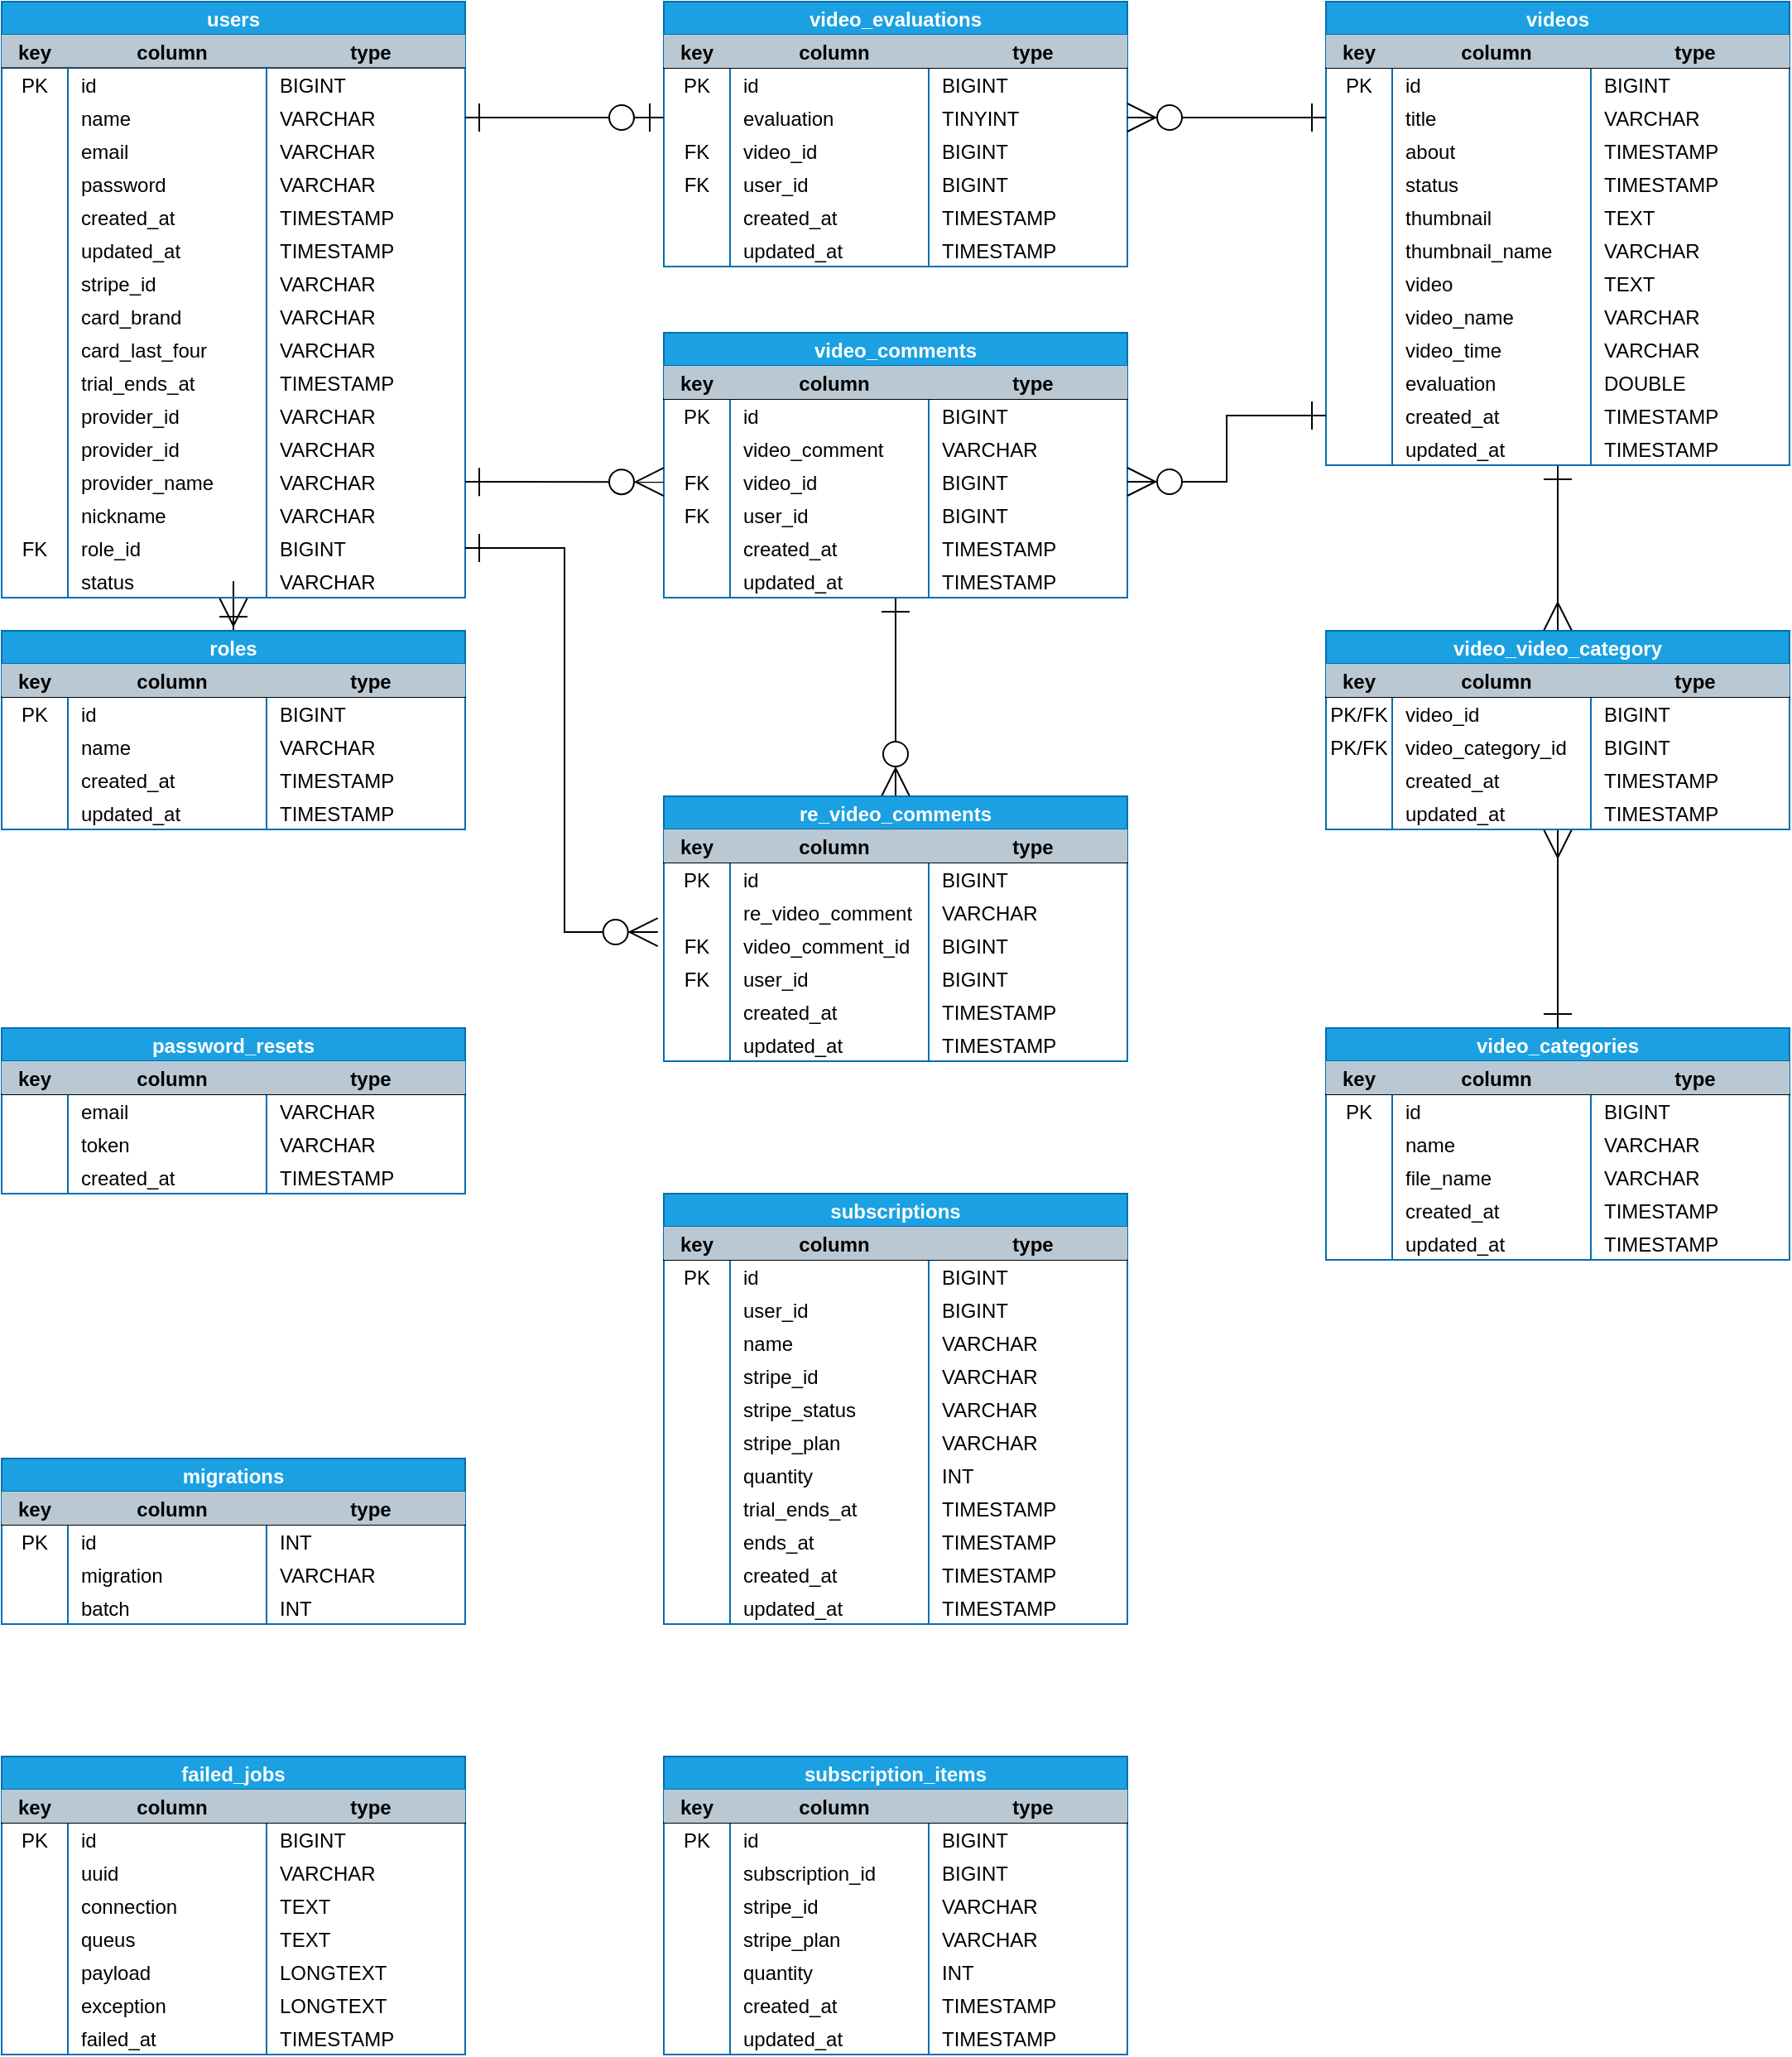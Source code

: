 <mxfile>
    <diagram id="96ka4Kran31oWpzJoLzX" name="ページ1">
        <mxGraphModel dx="613" dy="265" grid="1" gridSize="10" guides="1" tooltips="1" connect="1" arrows="1" fold="1" page="1" pageScale="1" pageWidth="850" pageHeight="1100" math="0" shadow="0">
            <root>
                <mxCell id="0"/>
                <mxCell id="1" parent="0"/>
                <mxCell id="539" style="edgeStyle=orthogonalEdgeStyle;rounded=0;orthogonalLoop=1;jettySize=auto;html=1;entryX=0.5;entryY=0;entryDx=0;entryDy=0;startSize=15;endArrow=ERone;endFill=0;startArrow=ERmany;startFill=0;endSize=15;" parent="1" source="108" target="318" edge="1">
                    <mxGeometry relative="1" as="geometry"/>
                </mxCell>
                <mxCell id="108" value="users" style="shape=table;startSize=20;container=1;collapsible=1;childLayout=tableLayout;fixedRows=1;rowLines=0;fontStyle=1;align=center;resizeLast=1;fillColor=#1ba1e2;strokeColor=#006EAF;fontColor=#ffffff;" parent="1" vertex="1">
                    <mxGeometry x="40" y="40" width="280" height="360" as="geometry"/>
                </mxCell>
                <mxCell id="301" style="shape=partialRectangle;collapsible=0;dropTarget=0;pointerEvents=0;fillColor=none;top=0;left=0;bottom=0;right=0;points=[[0,0.5],[1,0.5]];portConstraint=eastwest;" parent="108" vertex="1">
                    <mxGeometry y="20" width="280" height="20" as="geometry"/>
                </mxCell>
                <mxCell id="302" value="key" style="shape=partialRectangle;connectable=0;top=0;left=0;bottom=1;right=0;fontStyle=1;overflow=hidden;shadow=0;fillColor=#bac8d3;strokeColor=#23445d;" parent="301" vertex="1">
                    <mxGeometry width="40" height="20" as="geometry"/>
                </mxCell>
                <mxCell id="303" value="column" style="shape=partialRectangle;connectable=0;fillColor=#bac8d3;top=0;left=0;bottom=1;right=0;align=center;spacingLeft=6;fontStyle=1;overflow=hidden;strokeColor=#23445d;" parent="301" vertex="1">
                    <mxGeometry x="40" width="120" height="20" as="geometry"/>
                </mxCell>
                <mxCell id="304" value="type" style="shape=partialRectangle;connectable=0;fillColor=#bac8d3;top=0;left=0;bottom=1;right=0;align=center;spacingLeft=6;fontStyle=1;overflow=hidden;strokeColor=#23445d;" parent="301" vertex="1">
                    <mxGeometry x="160" width="120" height="20" as="geometry"/>
                </mxCell>
                <mxCell id="109" value="" style="shape=partialRectangle;collapsible=0;dropTarget=0;pointerEvents=0;fillColor=none;top=0;left=0;bottom=0;right=0;points=[[0,0.5],[1,0.5]];portConstraint=eastwest;" parent="108" vertex="1">
                    <mxGeometry y="40" width="280" height="20" as="geometry"/>
                </mxCell>
                <mxCell id="110" value="PK" style="shape=partialRectangle;connectable=0;top=0;left=0;bottom=0;right=0;fontStyle=0;overflow=hidden;shadow=0;fillColor=none;" parent="109" vertex="1">
                    <mxGeometry width="40" height="20" as="geometry"/>
                </mxCell>
                <mxCell id="111" value="id" style="shape=partialRectangle;connectable=0;fillColor=none;top=0;left=0;bottom=0;right=0;align=left;spacingLeft=6;fontStyle=0;overflow=hidden;" parent="109" vertex="1">
                    <mxGeometry x="40" width="120" height="20" as="geometry"/>
                </mxCell>
                <mxCell id="199" value="BIGINT" style="shape=partialRectangle;connectable=0;fillColor=none;top=0;left=0;bottom=0;right=0;align=left;spacingLeft=6;fontStyle=0;overflow=hidden;" parent="109" vertex="1">
                    <mxGeometry x="160" width="120" height="20" as="geometry"/>
                </mxCell>
                <mxCell id="112" value="" style="shape=partialRectangle;collapsible=0;dropTarget=0;pointerEvents=0;fillColor=none;top=0;left=0;bottom=0;right=0;points=[[0,0.5],[1,0.5]];portConstraint=eastwest;" parent="108" vertex="1">
                    <mxGeometry y="60" width="280" height="20" as="geometry"/>
                </mxCell>
                <mxCell id="113" value="" style="shape=partialRectangle;connectable=0;fillColor=none;top=0;left=0;bottom=0;right=0;editable=1;overflow=hidden;" parent="112" vertex="1">
                    <mxGeometry width="40" height="20" as="geometry"/>
                </mxCell>
                <mxCell id="114" value="name" style="shape=partialRectangle;connectable=0;fillColor=none;top=0;left=0;bottom=0;right=0;align=left;spacingLeft=6;overflow=hidden;" parent="112" vertex="1">
                    <mxGeometry x="40" width="120" height="20" as="geometry"/>
                </mxCell>
                <mxCell id="200" value="VARCHAR" style="shape=partialRectangle;connectable=0;fillColor=none;top=0;left=0;bottom=0;right=0;align=left;spacingLeft=6;overflow=hidden;" parent="112" vertex="1">
                    <mxGeometry x="160" width="120" height="20" as="geometry"/>
                </mxCell>
                <mxCell id="115" value="" style="shape=partialRectangle;collapsible=0;dropTarget=0;pointerEvents=0;fillColor=none;top=0;left=0;bottom=0;right=0;points=[[0,0.5],[1,0.5]];portConstraint=eastwest;" parent="108" vertex="1">
                    <mxGeometry y="80" width="280" height="20" as="geometry"/>
                </mxCell>
                <mxCell id="116" value="" style="shape=partialRectangle;connectable=0;fillColor=none;top=0;left=0;bottom=0;right=0;editable=1;overflow=hidden;" parent="115" vertex="1">
                    <mxGeometry width="40" height="20" as="geometry"/>
                </mxCell>
                <mxCell id="117" value="email" style="shape=partialRectangle;connectable=0;fillColor=none;top=0;left=0;bottom=0;right=0;align=left;spacingLeft=6;overflow=hidden;" parent="115" vertex="1">
                    <mxGeometry x="40" width="120" height="20" as="geometry"/>
                </mxCell>
                <mxCell id="201" value="VARCHAR" style="shape=partialRectangle;connectable=0;fillColor=none;top=0;left=0;bottom=0;right=0;align=left;spacingLeft=6;overflow=hidden;" parent="115" vertex="1">
                    <mxGeometry x="160" width="120" height="20" as="geometry"/>
                </mxCell>
                <mxCell id="190" style="shape=partialRectangle;collapsible=0;dropTarget=0;pointerEvents=0;fillColor=none;top=0;left=0;bottom=0;right=0;points=[[0,0.5],[1,0.5]];portConstraint=eastwest;" parent="108" vertex="1">
                    <mxGeometry y="100" width="280" height="20" as="geometry"/>
                </mxCell>
                <mxCell id="191" style="shape=partialRectangle;connectable=0;fillColor=none;top=0;left=0;bottom=0;right=0;editable=1;overflow=hidden;" parent="190" vertex="1">
                    <mxGeometry width="40" height="20" as="geometry"/>
                </mxCell>
                <mxCell id="192" value="password" style="shape=partialRectangle;connectable=0;fillColor=none;top=0;left=0;bottom=0;right=0;align=left;spacingLeft=6;overflow=hidden;" parent="190" vertex="1">
                    <mxGeometry x="40" width="120" height="20" as="geometry"/>
                </mxCell>
                <mxCell id="203" value="VARCHAR" style="shape=partialRectangle;connectable=0;fillColor=none;top=0;left=0;bottom=0;right=0;align=left;spacingLeft=6;overflow=hidden;" parent="190" vertex="1">
                    <mxGeometry x="160" width="120" height="20" as="geometry"/>
                </mxCell>
                <mxCell id="243" style="shape=partialRectangle;collapsible=0;dropTarget=0;pointerEvents=0;fillColor=none;top=0;left=0;bottom=0;right=0;points=[[0,0.5],[1,0.5]];portConstraint=eastwest;" parent="108" vertex="1">
                    <mxGeometry y="120" width="280" height="20" as="geometry"/>
                </mxCell>
                <mxCell id="244" style="shape=partialRectangle;connectable=0;fillColor=none;top=0;left=0;bottom=0;right=0;editable=1;overflow=hidden;" parent="243" vertex="1">
                    <mxGeometry width="40" height="20" as="geometry"/>
                </mxCell>
                <mxCell id="245" value="created_at" style="shape=partialRectangle;connectable=0;fillColor=none;top=0;left=0;bottom=0;right=0;align=left;spacingLeft=6;overflow=hidden;" parent="243" vertex="1">
                    <mxGeometry x="40" width="120" height="20" as="geometry"/>
                </mxCell>
                <mxCell id="246" value="TIMESTAMP" style="shape=partialRectangle;connectable=0;fillColor=none;top=0;left=0;bottom=0;right=0;align=left;spacingLeft=6;overflow=hidden;" parent="243" vertex="1">
                    <mxGeometry x="160" width="120" height="20" as="geometry"/>
                </mxCell>
                <mxCell id="239" style="shape=partialRectangle;collapsible=0;dropTarget=0;pointerEvents=0;fillColor=none;top=0;left=0;bottom=0;right=0;points=[[0,0.5],[1,0.5]];portConstraint=eastwest;" parent="108" vertex="1">
                    <mxGeometry y="140" width="280" height="20" as="geometry"/>
                </mxCell>
                <mxCell id="240" style="shape=partialRectangle;connectable=0;fillColor=none;top=0;left=0;bottom=0;right=0;editable=1;overflow=hidden;" parent="239" vertex="1">
                    <mxGeometry width="40" height="20" as="geometry"/>
                </mxCell>
                <mxCell id="241" value="updated_at" style="shape=partialRectangle;connectable=0;fillColor=none;top=0;left=0;bottom=0;right=0;align=left;spacingLeft=6;overflow=hidden;" parent="239" vertex="1">
                    <mxGeometry x="40" width="120" height="20" as="geometry"/>
                </mxCell>
                <mxCell id="242" value="TIMESTAMP" style="shape=partialRectangle;connectable=0;fillColor=none;top=0;left=0;bottom=0;right=0;align=left;spacingLeft=6;overflow=hidden;" parent="239" vertex="1">
                    <mxGeometry x="160" width="120" height="20" as="geometry"/>
                </mxCell>
                <mxCell id="864" style="shape=partialRectangle;collapsible=0;dropTarget=0;pointerEvents=0;fillColor=none;top=0;left=0;bottom=0;right=0;points=[[0,0.5],[1,0.5]];portConstraint=eastwest;" parent="108" vertex="1">
                    <mxGeometry y="160" width="280" height="20" as="geometry"/>
                </mxCell>
                <mxCell id="865" style="shape=partialRectangle;connectable=0;fillColor=none;top=0;left=0;bottom=0;right=0;editable=1;overflow=hidden;" parent="864" vertex="1">
                    <mxGeometry width="40" height="20" as="geometry"/>
                </mxCell>
                <mxCell id="866" value="stripe_id" style="shape=partialRectangle;connectable=0;fillColor=none;top=0;left=0;bottom=0;right=0;align=left;spacingLeft=6;overflow=hidden;" parent="864" vertex="1">
                    <mxGeometry x="40" width="120" height="20" as="geometry"/>
                </mxCell>
                <mxCell id="867" value="VARCHAR" style="shape=partialRectangle;connectable=0;fillColor=none;top=0;left=0;bottom=0;right=0;align=left;spacingLeft=6;overflow=hidden;" parent="864" vertex="1">
                    <mxGeometry x="160" width="120" height="20" as="geometry"/>
                </mxCell>
                <mxCell id="868" style="shape=partialRectangle;collapsible=0;dropTarget=0;pointerEvents=0;fillColor=none;top=0;left=0;bottom=0;right=0;points=[[0,0.5],[1,0.5]];portConstraint=eastwest;" parent="108" vertex="1">
                    <mxGeometry y="180" width="280" height="20" as="geometry"/>
                </mxCell>
                <mxCell id="869" style="shape=partialRectangle;connectable=0;fillColor=none;top=0;left=0;bottom=0;right=0;editable=1;overflow=hidden;" parent="868" vertex="1">
                    <mxGeometry width="40" height="20" as="geometry"/>
                </mxCell>
                <mxCell id="870" value="card_brand" style="shape=partialRectangle;connectable=0;fillColor=none;top=0;left=0;bottom=0;right=0;align=left;spacingLeft=6;overflow=hidden;" parent="868" vertex="1">
                    <mxGeometry x="40" width="120" height="20" as="geometry"/>
                </mxCell>
                <mxCell id="871" value="VARCHAR" style="shape=partialRectangle;connectable=0;fillColor=none;top=0;left=0;bottom=0;right=0;align=left;spacingLeft=6;overflow=hidden;" parent="868" vertex="1">
                    <mxGeometry x="160" width="120" height="20" as="geometry"/>
                </mxCell>
                <mxCell id="872" style="shape=partialRectangle;collapsible=0;dropTarget=0;pointerEvents=0;fillColor=none;top=0;left=0;bottom=0;right=0;points=[[0,0.5],[1,0.5]];portConstraint=eastwest;" parent="108" vertex="1">
                    <mxGeometry y="200" width="280" height="20" as="geometry"/>
                </mxCell>
                <mxCell id="873" style="shape=partialRectangle;connectable=0;fillColor=none;top=0;left=0;bottom=0;right=0;editable=1;overflow=hidden;" parent="872" vertex="1">
                    <mxGeometry width="40" height="20" as="geometry"/>
                </mxCell>
                <mxCell id="874" value="card_last_four" style="shape=partialRectangle;connectable=0;fillColor=none;top=0;left=0;bottom=0;right=0;align=left;spacingLeft=6;overflow=hidden;" parent="872" vertex="1">
                    <mxGeometry x="40" width="120" height="20" as="geometry"/>
                </mxCell>
                <mxCell id="875" value="VARCHAR" style="shape=partialRectangle;connectable=0;fillColor=none;top=0;left=0;bottom=0;right=0;align=left;spacingLeft=6;overflow=hidden;" parent="872" vertex="1">
                    <mxGeometry x="160" width="120" height="20" as="geometry"/>
                </mxCell>
                <mxCell id="876" style="shape=partialRectangle;collapsible=0;dropTarget=0;pointerEvents=0;fillColor=none;top=0;left=0;bottom=0;right=0;points=[[0,0.5],[1,0.5]];portConstraint=eastwest;" parent="108" vertex="1">
                    <mxGeometry y="220" width="280" height="20" as="geometry"/>
                </mxCell>
                <mxCell id="877" style="shape=partialRectangle;connectable=0;fillColor=none;top=0;left=0;bottom=0;right=0;editable=1;overflow=hidden;" parent="876" vertex="1">
                    <mxGeometry width="40" height="20" as="geometry"/>
                </mxCell>
                <mxCell id="878" value="trial_ends_at" style="shape=partialRectangle;connectable=0;fillColor=none;top=0;left=0;bottom=0;right=0;align=left;spacingLeft=6;overflow=hidden;" parent="876" vertex="1">
                    <mxGeometry x="40" width="120" height="20" as="geometry"/>
                </mxCell>
                <mxCell id="879" value="TIMESTAMP" style="shape=partialRectangle;connectable=0;fillColor=none;top=0;left=0;bottom=0;right=0;align=left;spacingLeft=6;overflow=hidden;" parent="876" vertex="1">
                    <mxGeometry x="160" width="120" height="20" as="geometry"/>
                </mxCell>
                <mxCell id="235" style="shape=partialRectangle;collapsible=0;dropTarget=0;pointerEvents=0;fillColor=none;top=0;left=0;bottom=0;right=0;points=[[0,0.5],[1,0.5]];portConstraint=eastwest;" parent="108" vertex="1">
                    <mxGeometry y="240" width="280" height="20" as="geometry"/>
                </mxCell>
                <mxCell id="236" style="shape=partialRectangle;connectable=0;fillColor=none;top=0;left=0;bottom=0;right=0;editable=1;overflow=hidden;" parent="235" vertex="1">
                    <mxGeometry width="40" height="20" as="geometry"/>
                </mxCell>
                <mxCell id="237" value="provider_id" style="shape=partialRectangle;connectable=0;fillColor=none;top=0;left=0;bottom=0;right=0;align=left;spacingLeft=6;overflow=hidden;" parent="235" vertex="1">
                    <mxGeometry x="40" width="120" height="20" as="geometry"/>
                </mxCell>
                <mxCell id="238" value="VARCHAR" style="shape=partialRectangle;connectable=0;fillColor=none;top=0;left=0;bottom=0;right=0;align=left;spacingLeft=6;overflow=hidden;" parent="235" vertex="1">
                    <mxGeometry x="160" width="120" height="20" as="geometry"/>
                </mxCell>
                <mxCell id="982" style="shape=partialRectangle;collapsible=0;dropTarget=0;pointerEvents=0;fillColor=none;top=0;left=0;bottom=0;right=0;points=[[0,0.5],[1,0.5]];portConstraint=eastwest;" parent="108" vertex="1">
                    <mxGeometry y="260" width="280" height="20" as="geometry"/>
                </mxCell>
                <mxCell id="983" style="shape=partialRectangle;connectable=0;fillColor=none;top=0;left=0;bottom=0;right=0;editable=1;overflow=hidden;" parent="982" vertex="1">
                    <mxGeometry width="40" height="20" as="geometry"/>
                </mxCell>
                <mxCell id="984" value="provider_id" style="shape=partialRectangle;connectable=0;fillColor=none;top=0;left=0;bottom=0;right=0;align=left;spacingLeft=6;overflow=hidden;" parent="982" vertex="1">
                    <mxGeometry x="40" width="120" height="20" as="geometry"/>
                </mxCell>
                <mxCell id="985" value="VARCHAR" style="shape=partialRectangle;connectable=0;fillColor=none;top=0;left=0;bottom=0;right=0;align=left;spacingLeft=6;overflow=hidden;" parent="982" vertex="1">
                    <mxGeometry x="160" width="120" height="20" as="geometry"/>
                </mxCell>
                <mxCell id="231" style="shape=partialRectangle;collapsible=0;dropTarget=0;pointerEvents=0;fillColor=none;top=0;left=0;bottom=0;right=0;points=[[0,0.5],[1,0.5]];portConstraint=eastwest;" parent="108" vertex="1">
                    <mxGeometry y="280" width="280" height="20" as="geometry"/>
                </mxCell>
                <mxCell id="232" style="shape=partialRectangle;connectable=0;fillColor=none;top=0;left=0;bottom=0;right=0;editable=1;overflow=hidden;" parent="231" vertex="1">
                    <mxGeometry width="40" height="20" as="geometry"/>
                </mxCell>
                <mxCell id="233" value="provider_name" style="shape=partialRectangle;connectable=0;fillColor=none;top=0;left=0;bottom=0;right=0;align=left;spacingLeft=6;overflow=hidden;" parent="231" vertex="1">
                    <mxGeometry x="40" width="120" height="20" as="geometry"/>
                </mxCell>
                <mxCell id="234" value="VARCHAR" style="shape=partialRectangle;connectable=0;fillColor=none;top=0;left=0;bottom=0;right=0;align=left;spacingLeft=6;overflow=hidden;" parent="231" vertex="1">
                    <mxGeometry x="160" width="120" height="20" as="geometry"/>
                </mxCell>
                <mxCell id="227" style="shape=partialRectangle;collapsible=0;dropTarget=0;pointerEvents=0;fillColor=none;top=0;left=0;bottom=0;right=0;points=[[0,0.5],[1,0.5]];portConstraint=eastwest;" parent="108" vertex="1">
                    <mxGeometry y="300" width="280" height="20" as="geometry"/>
                </mxCell>
                <mxCell id="228" style="shape=partialRectangle;connectable=0;fillColor=none;top=0;left=0;bottom=0;right=0;editable=1;overflow=hidden;" parent="227" vertex="1">
                    <mxGeometry width="40" height="20" as="geometry"/>
                </mxCell>
                <mxCell id="229" value="nickname" style="shape=partialRectangle;connectable=0;fillColor=none;top=0;left=0;bottom=0;right=0;align=left;spacingLeft=6;overflow=hidden;" parent="227" vertex="1">
                    <mxGeometry x="40" width="120" height="20" as="geometry"/>
                </mxCell>
                <mxCell id="230" value="VARCHAR" style="shape=partialRectangle;connectable=0;fillColor=none;top=0;left=0;bottom=0;right=0;align=left;spacingLeft=6;overflow=hidden;" parent="227" vertex="1">
                    <mxGeometry x="160" width="120" height="20" as="geometry"/>
                </mxCell>
                <mxCell id="251" style="shape=partialRectangle;collapsible=0;dropTarget=0;pointerEvents=0;fillColor=none;top=0;left=0;bottom=0;right=0;points=[[0,0.5],[1,0.5]];portConstraint=eastwest;" parent="108" vertex="1">
                    <mxGeometry y="320" width="280" height="20" as="geometry"/>
                </mxCell>
                <mxCell id="252" value="FK" style="shape=partialRectangle;connectable=0;fillColor=none;top=0;left=0;bottom=0;right=0;editable=1;overflow=hidden;fontStyle=0" parent="251" vertex="1">
                    <mxGeometry width="40" height="20" as="geometry"/>
                </mxCell>
                <mxCell id="253" value="role_id" style="shape=partialRectangle;connectable=0;fillColor=none;top=0;left=0;bottom=0;right=0;align=left;spacingLeft=6;overflow=hidden;" parent="251" vertex="1">
                    <mxGeometry x="40" width="120" height="20" as="geometry"/>
                </mxCell>
                <mxCell id="254" value="BIGINT" style="shape=partialRectangle;connectable=0;fillColor=none;top=0;left=0;bottom=0;right=0;align=left;spacingLeft=6;overflow=hidden;" parent="251" vertex="1">
                    <mxGeometry x="160" width="120" height="20" as="geometry"/>
                </mxCell>
                <mxCell id="259" style="shape=partialRectangle;collapsible=0;dropTarget=0;pointerEvents=0;fillColor=none;top=0;left=0;bottom=0;right=0;points=[[0,0.5],[1,0.5]];portConstraint=eastwest;" parent="108" vertex="1">
                    <mxGeometry y="340" width="280" height="20" as="geometry"/>
                </mxCell>
                <mxCell id="260" style="shape=partialRectangle;connectable=0;fillColor=none;top=0;left=0;bottom=0;right=0;editable=1;overflow=hidden;" parent="259" vertex="1">
                    <mxGeometry width="40" height="20" as="geometry"/>
                </mxCell>
                <mxCell id="261" value="status" style="shape=partialRectangle;connectable=0;fillColor=none;top=0;left=0;bottom=0;right=0;align=left;spacingLeft=6;overflow=hidden;" parent="259" vertex="1">
                    <mxGeometry x="40" width="120" height="20" as="geometry"/>
                </mxCell>
                <mxCell id="262" value="VARCHAR" style="shape=partialRectangle;connectable=0;fillColor=none;top=0;left=0;bottom=0;right=0;align=left;spacingLeft=6;overflow=hidden;" parent="259" vertex="1">
                    <mxGeometry x="160" width="120" height="20" as="geometry"/>
                </mxCell>
                <mxCell id="318" value="roles" style="shape=table;startSize=20;container=1;collapsible=1;childLayout=tableLayout;fixedRows=1;rowLines=0;fontStyle=1;align=center;resizeLast=1;fillColor=#1ba1e2;strokeColor=#006EAF;fontColor=#ffffff;" parent="1" vertex="1">
                    <mxGeometry x="40" y="420" width="280" height="120" as="geometry"/>
                </mxCell>
                <mxCell id="331" style="shape=partialRectangle;collapsible=0;dropTarget=0;pointerEvents=0;fillColor=none;top=0;left=0;bottom=1;right=0;points=[[0,0.5],[1,0.5]];portConstraint=eastwest;" parent="318" vertex="1">
                    <mxGeometry y="20" width="280" height="20" as="geometry"/>
                </mxCell>
                <mxCell id="332" value="key" style="shape=partialRectangle;connectable=0;fillColor=#bac8d3;top=0;left=0;bottom=0;right=0;fontStyle=1;overflow=hidden;align=center;strokeColor=#23445d;" parent="331" vertex="1">
                    <mxGeometry width="40" height="20" as="geometry"/>
                </mxCell>
                <mxCell id="333" value="column" style="shape=partialRectangle;connectable=0;fillColor=#bac8d3;top=0;left=0;bottom=0;right=0;align=center;spacingLeft=6;fontStyle=1;overflow=hidden;strokeColor=#23445d;" parent="331" vertex="1">
                    <mxGeometry x="40" width="120" height="20" as="geometry"/>
                </mxCell>
                <mxCell id="337" value="type" style="shape=partialRectangle;connectable=0;fillColor=#bac8d3;top=0;left=0;bottom=0;right=0;align=center;spacingLeft=6;fontStyle=1;overflow=hidden;strokeColor=#23445d;" parent="331" vertex="1">
                    <mxGeometry x="160" width="120" height="20" as="geometry"/>
                </mxCell>
                <mxCell id="319" value="" style="shape=partialRectangle;collapsible=0;dropTarget=0;pointerEvents=0;fillColor=none;top=0;left=0;bottom=0;right=0;points=[[0,0.5],[1,0.5]];portConstraint=eastwest;" parent="318" vertex="1">
                    <mxGeometry y="40" width="280" height="20" as="geometry"/>
                </mxCell>
                <mxCell id="320" value="PK" style="shape=partialRectangle;connectable=0;fillColor=none;top=0;left=0;bottom=0;right=0;fontStyle=0;overflow=hidden;" parent="319" vertex="1">
                    <mxGeometry width="40" height="20" as="geometry"/>
                </mxCell>
                <mxCell id="321" value="id" style="shape=partialRectangle;connectable=0;fillColor=none;top=0;left=0;bottom=0;right=0;align=left;spacingLeft=6;fontStyle=0;overflow=hidden;" parent="319" vertex="1">
                    <mxGeometry x="40" width="120" height="20" as="geometry"/>
                </mxCell>
                <mxCell id="338" value="BIGINT" style="shape=partialRectangle;connectable=0;fillColor=none;top=0;left=0;bottom=0;right=0;align=left;spacingLeft=6;fontStyle=0;overflow=hidden;" parent="319" vertex="1">
                    <mxGeometry x="160" width="120" height="20" as="geometry"/>
                </mxCell>
                <mxCell id="322" value="" style="shape=partialRectangle;collapsible=0;dropTarget=0;pointerEvents=0;fillColor=none;top=0;left=0;bottom=0;right=0;points=[[0,0.5],[1,0.5]];portConstraint=eastwest;" parent="318" vertex="1">
                    <mxGeometry y="60" width="280" height="20" as="geometry"/>
                </mxCell>
                <mxCell id="323" value="" style="shape=partialRectangle;connectable=0;fillColor=none;top=0;left=0;bottom=0;right=0;editable=1;overflow=hidden;" parent="322" vertex="1">
                    <mxGeometry width="40" height="20" as="geometry"/>
                </mxCell>
                <mxCell id="324" value="name" style="shape=partialRectangle;connectable=0;fillColor=none;top=0;left=0;bottom=0;right=0;align=left;spacingLeft=6;overflow=hidden;" parent="322" vertex="1">
                    <mxGeometry x="40" width="120" height="20" as="geometry"/>
                </mxCell>
                <mxCell id="339" value="VARCHAR" style="shape=partialRectangle;connectable=0;fillColor=none;top=0;left=0;bottom=0;right=0;align=left;spacingLeft=6;overflow=hidden;" parent="322" vertex="1">
                    <mxGeometry x="160" width="120" height="20" as="geometry"/>
                </mxCell>
                <mxCell id="325" value="" style="shape=partialRectangle;collapsible=0;dropTarget=0;pointerEvents=0;fillColor=none;top=0;left=0;bottom=0;right=0;points=[[0,0.5],[1,0.5]];portConstraint=eastwest;" parent="318" vertex="1">
                    <mxGeometry y="80" width="280" height="20" as="geometry"/>
                </mxCell>
                <mxCell id="326" value="" style="shape=partialRectangle;connectable=0;fillColor=none;top=0;left=0;bottom=0;right=0;editable=1;overflow=hidden;" parent="325" vertex="1">
                    <mxGeometry width="40" height="20" as="geometry"/>
                </mxCell>
                <mxCell id="327" value="created_at" style="shape=partialRectangle;connectable=0;fillColor=none;top=0;left=0;bottom=0;right=0;align=left;spacingLeft=6;overflow=hidden;" parent="325" vertex="1">
                    <mxGeometry x="40" width="120" height="20" as="geometry"/>
                </mxCell>
                <mxCell id="340" value="TIMESTAMP" style="shape=partialRectangle;connectable=0;fillColor=none;top=0;left=0;bottom=0;right=0;align=left;spacingLeft=6;overflow=hidden;" parent="325" vertex="1">
                    <mxGeometry x="160" width="120" height="20" as="geometry"/>
                </mxCell>
                <mxCell id="328" value="" style="shape=partialRectangle;collapsible=0;dropTarget=0;pointerEvents=0;fillColor=none;top=0;left=0;bottom=0;right=0;points=[[0,0.5],[1,0.5]];portConstraint=eastwest;" parent="318" vertex="1">
                    <mxGeometry y="100" width="280" height="20" as="geometry"/>
                </mxCell>
                <mxCell id="329" value="" style="shape=partialRectangle;connectable=0;fillColor=none;top=0;left=0;bottom=0;right=0;editable=1;overflow=hidden;" parent="328" vertex="1">
                    <mxGeometry width="40" height="20" as="geometry"/>
                </mxCell>
                <mxCell id="330" value="updated_at" style="shape=partialRectangle;connectable=0;fillColor=none;top=0;left=0;bottom=0;right=0;align=left;spacingLeft=6;overflow=hidden;" parent="328" vertex="1">
                    <mxGeometry x="40" width="120" height="20" as="geometry"/>
                </mxCell>
                <mxCell id="341" value="TIMESTAMP" style="shape=partialRectangle;connectable=0;fillColor=none;top=0;left=0;bottom=0;right=0;align=left;spacingLeft=6;overflow=hidden;" parent="328" vertex="1">
                    <mxGeometry x="160" width="120" height="20" as="geometry"/>
                </mxCell>
                <mxCell id="800" style="edgeStyle=orthogonalEdgeStyle;rounded=0;orthogonalLoop=1;jettySize=auto;html=1;startArrow=ERmany;startFill=0;startSize=15;endArrow=ERone;endFill=0;endSize=15;exitX=0.5;exitY=0;exitDx=0;exitDy=0;" parent="1" source="660" target="540" edge="1">
                    <mxGeometry relative="1" as="geometry"/>
                </mxCell>
                <mxCell id="540" value="videos" style="shape=table;startSize=20;container=1;collapsible=1;childLayout=tableLayout;fixedRows=1;rowLines=0;fontStyle=1;align=center;resizeLast=1;fillColor=#1ba1e2;strokeColor=#006EAF;fontColor=#ffffff;" parent="1" vertex="1">
                    <mxGeometry x="840" y="40" width="280" height="280" as="geometry"/>
                </mxCell>
                <mxCell id="541" style="shape=partialRectangle;collapsible=0;dropTarget=0;pointerEvents=0;fillColor=none;top=0;left=0;bottom=1;right=0;points=[[0,0.5],[1,0.5]];portConstraint=eastwest;" parent="540" vertex="1">
                    <mxGeometry y="20" width="280" height="20" as="geometry"/>
                </mxCell>
                <mxCell id="542" value="key" style="shape=partialRectangle;connectable=0;fillColor=#bac8d3;top=0;left=0;bottom=0;right=0;fontStyle=1;overflow=hidden;align=center;strokeColor=#23445d;" parent="541" vertex="1">
                    <mxGeometry width="40" height="20" as="geometry"/>
                </mxCell>
                <mxCell id="543" value="column" style="shape=partialRectangle;connectable=0;fillColor=#bac8d3;top=0;left=0;bottom=0;right=0;align=center;spacingLeft=6;fontStyle=1;overflow=hidden;strokeColor=#23445d;" parent="541" vertex="1">
                    <mxGeometry x="40" width="120" height="20" as="geometry"/>
                </mxCell>
                <mxCell id="544" value="type" style="shape=partialRectangle;connectable=0;fillColor=#bac8d3;top=0;left=0;bottom=0;right=0;align=center;spacingLeft=6;fontStyle=1;overflow=hidden;strokeColor=#23445d;" parent="541" vertex="1">
                    <mxGeometry x="160" width="120" height="20" as="geometry"/>
                </mxCell>
                <mxCell id="545" value="" style="shape=partialRectangle;collapsible=0;dropTarget=0;pointerEvents=0;fillColor=none;top=0;left=0;bottom=0;right=0;points=[[0,0.5],[1,0.5]];portConstraint=eastwest;" parent="540" vertex="1">
                    <mxGeometry y="40" width="280" height="20" as="geometry"/>
                </mxCell>
                <mxCell id="546" value="PK" style="shape=partialRectangle;connectable=0;fillColor=none;top=0;left=0;bottom=0;right=0;fontStyle=0;overflow=hidden;" parent="545" vertex="1">
                    <mxGeometry width="40" height="20" as="geometry"/>
                </mxCell>
                <mxCell id="547" value="id" style="shape=partialRectangle;connectable=0;fillColor=none;top=0;left=0;bottom=0;right=0;align=left;spacingLeft=6;fontStyle=0;overflow=hidden;" parent="545" vertex="1">
                    <mxGeometry x="40" width="120" height="20" as="geometry"/>
                </mxCell>
                <mxCell id="548" value="BIGINT" style="shape=partialRectangle;connectable=0;fillColor=none;top=0;left=0;bottom=0;right=0;align=left;spacingLeft=6;fontStyle=0;overflow=hidden;" parent="545" vertex="1">
                    <mxGeometry x="160" width="120" height="20" as="geometry"/>
                </mxCell>
                <mxCell id="549" value="" style="shape=partialRectangle;collapsible=0;dropTarget=0;pointerEvents=0;fillColor=none;top=0;left=0;bottom=0;right=0;points=[[0,0.5],[1,0.5]];portConstraint=eastwest;" parent="540" vertex="1">
                    <mxGeometry y="60" width="280" height="20" as="geometry"/>
                </mxCell>
                <mxCell id="550" value="" style="shape=partialRectangle;connectable=0;fillColor=none;top=0;left=0;bottom=0;right=0;editable=1;overflow=hidden;" parent="549" vertex="1">
                    <mxGeometry width="40" height="20" as="geometry"/>
                </mxCell>
                <mxCell id="551" value="title" style="shape=partialRectangle;connectable=0;fillColor=none;top=0;left=0;bottom=0;right=0;align=left;spacingLeft=6;overflow=hidden;" parent="549" vertex="1">
                    <mxGeometry x="40" width="120" height="20" as="geometry"/>
                </mxCell>
                <mxCell id="552" value="VARCHAR" style="shape=partialRectangle;connectable=0;fillColor=none;top=0;left=0;bottom=0;right=0;align=left;spacingLeft=6;overflow=hidden;" parent="549" vertex="1">
                    <mxGeometry x="160" width="120" height="20" as="geometry"/>
                </mxCell>
                <mxCell id="553" value="" style="shape=partialRectangle;collapsible=0;dropTarget=0;pointerEvents=0;fillColor=none;top=0;left=0;bottom=0;right=0;points=[[0,0.5],[1,0.5]];portConstraint=eastwest;" parent="540" vertex="1">
                    <mxGeometry y="80" width="280" height="20" as="geometry"/>
                </mxCell>
                <mxCell id="554" value="" style="shape=partialRectangle;connectable=0;fillColor=none;top=0;left=0;bottom=0;right=0;editable=1;overflow=hidden;" parent="553" vertex="1">
                    <mxGeometry width="40" height="20" as="geometry"/>
                </mxCell>
                <mxCell id="555" value="about" style="shape=partialRectangle;connectable=0;fillColor=none;top=0;left=0;bottom=0;right=0;align=left;spacingLeft=6;overflow=hidden;" parent="553" vertex="1">
                    <mxGeometry x="40" width="120" height="20" as="geometry"/>
                </mxCell>
                <mxCell id="556" value="TIMESTAMP" style="shape=partialRectangle;connectable=0;fillColor=none;top=0;left=0;bottom=0;right=0;align=left;spacingLeft=6;overflow=hidden;" parent="553" vertex="1">
                    <mxGeometry x="160" width="120" height="20" as="geometry"/>
                </mxCell>
                <mxCell id="557" value="" style="shape=partialRectangle;collapsible=0;dropTarget=0;pointerEvents=0;fillColor=none;top=0;left=0;bottom=0;right=0;points=[[0,0.5],[1,0.5]];portConstraint=eastwest;" parent="540" vertex="1">
                    <mxGeometry y="100" width="280" height="20" as="geometry"/>
                </mxCell>
                <mxCell id="558" value="" style="shape=partialRectangle;connectable=0;fillColor=none;top=0;left=0;bottom=0;right=0;editable=1;overflow=hidden;" parent="557" vertex="1">
                    <mxGeometry width="40" height="20" as="geometry"/>
                </mxCell>
                <mxCell id="559" value="status" style="shape=partialRectangle;connectable=0;fillColor=none;top=0;left=0;bottom=0;right=0;align=left;spacingLeft=6;overflow=hidden;" parent="557" vertex="1">
                    <mxGeometry x="40" width="120" height="20" as="geometry"/>
                </mxCell>
                <mxCell id="560" value="TIMESTAMP" style="shape=partialRectangle;connectable=0;fillColor=none;top=0;left=0;bottom=0;right=0;align=left;spacingLeft=6;overflow=hidden;" parent="557" vertex="1">
                    <mxGeometry x="160" width="120" height="20" as="geometry"/>
                </mxCell>
                <mxCell id="565" style="shape=partialRectangle;collapsible=0;dropTarget=0;pointerEvents=0;fillColor=none;top=0;left=0;bottom=0;right=0;points=[[0,0.5],[1,0.5]];portConstraint=eastwest;" parent="540" vertex="1">
                    <mxGeometry y="120" width="280" height="20" as="geometry"/>
                </mxCell>
                <mxCell id="566" style="shape=partialRectangle;connectable=0;fillColor=none;top=0;left=0;bottom=0;right=0;editable=1;overflow=hidden;" parent="565" vertex="1">
                    <mxGeometry width="40" height="20" as="geometry"/>
                </mxCell>
                <mxCell id="567" value="thumbnail" style="shape=partialRectangle;connectable=0;fillColor=none;top=0;left=0;bottom=0;right=0;align=left;spacingLeft=6;overflow=hidden;" parent="565" vertex="1">
                    <mxGeometry x="40" width="120" height="20" as="geometry"/>
                </mxCell>
                <mxCell id="568" value="TEXT" style="shape=partialRectangle;connectable=0;fillColor=none;top=0;left=0;bottom=0;right=0;align=left;spacingLeft=6;overflow=hidden;" parent="565" vertex="1">
                    <mxGeometry x="160" width="120" height="20" as="geometry"/>
                </mxCell>
                <mxCell id="569" style="shape=partialRectangle;collapsible=0;dropTarget=0;pointerEvents=0;fillColor=none;top=0;left=0;bottom=0;right=0;points=[[0,0.5],[1,0.5]];portConstraint=eastwest;" parent="540" vertex="1">
                    <mxGeometry y="140" width="280" height="20" as="geometry"/>
                </mxCell>
                <mxCell id="570" style="shape=partialRectangle;connectable=0;fillColor=none;top=0;left=0;bottom=0;right=0;editable=1;overflow=hidden;" parent="569" vertex="1">
                    <mxGeometry width="40" height="20" as="geometry"/>
                </mxCell>
                <mxCell id="571" value="thumbnail_name" style="shape=partialRectangle;connectable=0;fillColor=none;top=0;left=0;bottom=0;right=0;align=left;spacingLeft=6;overflow=hidden;" parent="569" vertex="1">
                    <mxGeometry x="40" width="120" height="20" as="geometry"/>
                </mxCell>
                <mxCell id="572" value="VARCHAR" style="shape=partialRectangle;connectable=0;fillColor=none;top=0;left=0;bottom=0;right=0;align=left;spacingLeft=6;overflow=hidden;" parent="569" vertex="1">
                    <mxGeometry x="160" width="120" height="20" as="geometry"/>
                </mxCell>
                <mxCell id="573" style="shape=partialRectangle;collapsible=0;dropTarget=0;pointerEvents=0;fillColor=none;top=0;left=0;bottom=0;right=0;points=[[0,0.5],[1,0.5]];portConstraint=eastwest;" parent="540" vertex="1">
                    <mxGeometry y="160" width="280" height="20" as="geometry"/>
                </mxCell>
                <mxCell id="574" style="shape=partialRectangle;connectable=0;fillColor=none;top=0;left=0;bottom=0;right=0;editable=1;overflow=hidden;" parent="573" vertex="1">
                    <mxGeometry width="40" height="20" as="geometry"/>
                </mxCell>
                <mxCell id="575" value="video" style="shape=partialRectangle;connectable=0;fillColor=none;top=0;left=0;bottom=0;right=0;align=left;spacingLeft=6;overflow=hidden;" parent="573" vertex="1">
                    <mxGeometry x="40" width="120" height="20" as="geometry"/>
                </mxCell>
                <mxCell id="576" value="TEXT" style="shape=partialRectangle;connectable=0;fillColor=none;top=0;left=0;bottom=0;right=0;align=left;spacingLeft=6;overflow=hidden;" parent="573" vertex="1">
                    <mxGeometry x="160" width="120" height="20" as="geometry"/>
                </mxCell>
                <mxCell id="577" style="shape=partialRectangle;collapsible=0;dropTarget=0;pointerEvents=0;fillColor=none;top=0;left=0;bottom=0;right=0;points=[[0,0.5],[1,0.5]];portConstraint=eastwest;" parent="540" vertex="1">
                    <mxGeometry y="180" width="280" height="20" as="geometry"/>
                </mxCell>
                <mxCell id="578" style="shape=partialRectangle;connectable=0;fillColor=none;top=0;left=0;bottom=0;right=0;editable=1;overflow=hidden;" parent="577" vertex="1">
                    <mxGeometry width="40" height="20" as="geometry"/>
                </mxCell>
                <mxCell id="579" value="video_name" style="shape=partialRectangle;connectable=0;fillColor=none;top=0;left=0;bottom=0;right=0;align=left;spacingLeft=6;overflow=hidden;" parent="577" vertex="1">
                    <mxGeometry x="40" width="120" height="20" as="geometry"/>
                </mxCell>
                <mxCell id="580" value="VARCHAR" style="shape=partialRectangle;connectable=0;fillColor=none;top=0;left=0;bottom=0;right=0;align=left;spacingLeft=6;overflow=hidden;" parent="577" vertex="1">
                    <mxGeometry x="160" width="120" height="20" as="geometry"/>
                </mxCell>
                <mxCell id="581" style="shape=partialRectangle;collapsible=0;dropTarget=0;pointerEvents=0;fillColor=none;top=0;left=0;bottom=0;right=0;points=[[0,0.5],[1,0.5]];portConstraint=eastwest;" parent="540" vertex="1">
                    <mxGeometry y="200" width="280" height="20" as="geometry"/>
                </mxCell>
                <mxCell id="582" style="shape=partialRectangle;connectable=0;fillColor=none;top=0;left=0;bottom=0;right=0;editable=1;overflow=hidden;" parent="581" vertex="1">
                    <mxGeometry width="40" height="20" as="geometry"/>
                </mxCell>
                <mxCell id="583" value="video_time" style="shape=partialRectangle;connectable=0;fillColor=none;top=0;left=0;bottom=0;right=0;align=left;spacingLeft=6;overflow=hidden;" parent="581" vertex="1">
                    <mxGeometry x="40" width="120" height="20" as="geometry"/>
                </mxCell>
                <mxCell id="584" value="VARCHAR" style="shape=partialRectangle;connectable=0;fillColor=none;top=0;left=0;bottom=0;right=0;align=left;spacingLeft=6;overflow=hidden;" parent="581" vertex="1">
                    <mxGeometry x="160" width="120" height="20" as="geometry"/>
                </mxCell>
                <mxCell id="1025" style="shape=partialRectangle;collapsible=0;dropTarget=0;pointerEvents=0;fillColor=none;top=0;left=0;bottom=0;right=0;points=[[0,0.5],[1,0.5]];portConstraint=eastwest;" vertex="1" parent="540">
                    <mxGeometry y="220" width="280" height="20" as="geometry"/>
                </mxCell>
                <mxCell id="1026" style="shape=partialRectangle;connectable=0;fillColor=none;top=0;left=0;bottom=0;right=0;editable=1;overflow=hidden;" vertex="1" parent="1025">
                    <mxGeometry width="40" height="20" as="geometry"/>
                </mxCell>
                <mxCell id="1027" value="evaluation" style="shape=partialRectangle;connectable=0;fillColor=none;top=0;left=0;bottom=0;right=0;align=left;spacingLeft=6;overflow=hidden;" vertex="1" parent="1025">
                    <mxGeometry x="40" width="120" height="20" as="geometry"/>
                </mxCell>
                <mxCell id="1028" value="DOUBLE" style="shape=partialRectangle;connectable=0;fillColor=none;top=0;left=0;bottom=0;right=0;align=left;spacingLeft=6;overflow=hidden;" vertex="1" parent="1025">
                    <mxGeometry x="160" width="120" height="20" as="geometry"/>
                </mxCell>
                <mxCell id="585" style="shape=partialRectangle;collapsible=0;dropTarget=0;pointerEvents=0;fillColor=none;top=0;left=0;bottom=0;right=0;points=[[0,0.5],[1,0.5]];portConstraint=eastwest;" parent="540" vertex="1">
                    <mxGeometry y="240" width="280" height="20" as="geometry"/>
                </mxCell>
                <mxCell id="586" style="shape=partialRectangle;connectable=0;fillColor=none;top=0;left=0;bottom=0;right=0;editable=1;overflow=hidden;" parent="585" vertex="1">
                    <mxGeometry width="40" height="20" as="geometry"/>
                </mxCell>
                <mxCell id="587" value="created_at" style="shape=partialRectangle;connectable=0;fillColor=none;top=0;left=0;bottom=0;right=0;align=left;spacingLeft=6;overflow=hidden;" parent="585" vertex="1">
                    <mxGeometry x="40" width="120" height="20" as="geometry"/>
                </mxCell>
                <mxCell id="588" value="TIMESTAMP" style="shape=partialRectangle;connectable=0;fillColor=none;top=0;left=0;bottom=0;right=0;align=left;spacingLeft=6;overflow=hidden;" parent="585" vertex="1">
                    <mxGeometry x="160" width="120" height="20" as="geometry"/>
                </mxCell>
                <mxCell id="589" style="shape=partialRectangle;collapsible=0;dropTarget=0;pointerEvents=0;fillColor=none;top=0;left=0;bottom=0;right=0;points=[[0,0.5],[1,0.5]];portConstraint=eastwest;" parent="540" vertex="1">
                    <mxGeometry y="260" width="280" height="20" as="geometry"/>
                </mxCell>
                <mxCell id="590" style="shape=partialRectangle;connectable=0;fillColor=none;top=0;left=0;bottom=0;right=0;editable=1;overflow=hidden;" parent="589" vertex="1">
                    <mxGeometry width="40" height="20" as="geometry"/>
                </mxCell>
                <mxCell id="591" value="updated_at" style="shape=partialRectangle;connectable=0;fillColor=none;top=0;left=0;bottom=0;right=0;align=left;spacingLeft=6;overflow=hidden;" parent="589" vertex="1">
                    <mxGeometry x="40" width="120" height="20" as="geometry"/>
                </mxCell>
                <mxCell id="592" value="TIMESTAMP" style="shape=partialRectangle;connectable=0;fillColor=none;top=0;left=0;bottom=0;right=0;align=left;spacingLeft=6;overflow=hidden;" parent="589" vertex="1">
                    <mxGeometry x="160" width="120" height="20" as="geometry"/>
                </mxCell>
                <mxCell id="610" value="video_categories" style="shape=table;startSize=20;container=1;collapsible=1;childLayout=tableLayout;fixedRows=1;rowLines=0;fontStyle=1;align=center;resizeLast=1;fillColor=#1ba1e2;strokeColor=#006EAF;fontColor=#ffffff;" parent="1" vertex="1">
                    <mxGeometry x="840" y="660" width="280" height="140" as="geometry"/>
                </mxCell>
                <mxCell id="611" style="shape=partialRectangle;collapsible=0;dropTarget=0;pointerEvents=0;fillColor=none;top=0;left=0;bottom=1;right=0;points=[[0,0.5],[1,0.5]];portConstraint=eastwest;" parent="610" vertex="1">
                    <mxGeometry y="20" width="280" height="20" as="geometry"/>
                </mxCell>
                <mxCell id="612" value="key" style="shape=partialRectangle;connectable=0;fillColor=#bac8d3;top=0;left=0;bottom=0;right=0;fontStyle=1;overflow=hidden;align=center;strokeColor=#23445d;" parent="611" vertex="1">
                    <mxGeometry width="40" height="20" as="geometry"/>
                </mxCell>
                <mxCell id="613" value="column" style="shape=partialRectangle;connectable=0;fillColor=#bac8d3;top=0;left=0;bottom=0;right=0;align=center;spacingLeft=6;fontStyle=1;overflow=hidden;strokeColor=#23445d;" parent="611" vertex="1">
                    <mxGeometry x="40" width="120" height="20" as="geometry"/>
                </mxCell>
                <mxCell id="614" value="type" style="shape=partialRectangle;connectable=0;fillColor=#bac8d3;top=0;left=0;bottom=0;right=0;align=center;spacingLeft=6;fontStyle=1;overflow=hidden;strokeColor=#23445d;" parent="611" vertex="1">
                    <mxGeometry x="160" width="120" height="20" as="geometry"/>
                </mxCell>
                <mxCell id="615" value="" style="shape=partialRectangle;collapsible=0;dropTarget=0;pointerEvents=0;fillColor=none;top=0;left=0;bottom=0;right=0;points=[[0,0.5],[1,0.5]];portConstraint=eastwest;" parent="610" vertex="1">
                    <mxGeometry y="40" width="280" height="20" as="geometry"/>
                </mxCell>
                <mxCell id="616" value="PK" style="shape=partialRectangle;connectable=0;fillColor=none;top=0;left=0;bottom=0;right=0;fontStyle=0;overflow=hidden;" parent="615" vertex="1">
                    <mxGeometry width="40" height="20" as="geometry"/>
                </mxCell>
                <mxCell id="617" value="id" style="shape=partialRectangle;connectable=0;fillColor=none;top=0;left=0;bottom=0;right=0;align=left;spacingLeft=6;fontStyle=0;overflow=hidden;" parent="615" vertex="1">
                    <mxGeometry x="40" width="120" height="20" as="geometry"/>
                </mxCell>
                <mxCell id="618" value="BIGINT" style="shape=partialRectangle;connectable=0;fillColor=none;top=0;left=0;bottom=0;right=0;align=left;spacingLeft=6;fontStyle=0;overflow=hidden;" parent="615" vertex="1">
                    <mxGeometry x="160" width="120" height="20" as="geometry"/>
                </mxCell>
                <mxCell id="619" value="" style="shape=partialRectangle;collapsible=0;dropTarget=0;pointerEvents=0;fillColor=none;top=0;left=0;bottom=0;right=0;points=[[0,0.5],[1,0.5]];portConstraint=eastwest;" parent="610" vertex="1">
                    <mxGeometry y="60" width="280" height="20" as="geometry"/>
                </mxCell>
                <mxCell id="620" value="" style="shape=partialRectangle;connectable=0;fillColor=none;top=0;left=0;bottom=0;right=0;editable=1;overflow=hidden;" parent="619" vertex="1">
                    <mxGeometry width="40" height="20" as="geometry"/>
                </mxCell>
                <mxCell id="621" value="name" style="shape=partialRectangle;connectable=0;fillColor=none;top=0;left=0;bottom=0;right=0;align=left;spacingLeft=6;overflow=hidden;" parent="619" vertex="1">
                    <mxGeometry x="40" width="120" height="20" as="geometry"/>
                </mxCell>
                <mxCell id="622" value="VARCHAR" style="shape=partialRectangle;connectable=0;fillColor=none;top=0;left=0;bottom=0;right=0;align=left;spacingLeft=6;overflow=hidden;" parent="619" vertex="1">
                    <mxGeometry x="160" width="120" height="20" as="geometry"/>
                </mxCell>
                <mxCell id="656" style="shape=partialRectangle;collapsible=0;dropTarget=0;pointerEvents=0;fillColor=none;top=0;left=0;bottom=0;right=0;points=[[0,0.5],[1,0.5]];portConstraint=eastwest;" parent="610" vertex="1">
                    <mxGeometry y="80" width="280" height="20" as="geometry"/>
                </mxCell>
                <mxCell id="657" style="shape=partialRectangle;connectable=0;fillColor=none;top=0;left=0;bottom=0;right=0;editable=1;overflow=hidden;" parent="656" vertex="1">
                    <mxGeometry width="40" height="20" as="geometry"/>
                </mxCell>
                <mxCell id="658" value="file_name" style="shape=partialRectangle;connectable=0;fillColor=none;top=0;left=0;bottom=0;right=0;align=left;spacingLeft=6;overflow=hidden;" parent="656" vertex="1">
                    <mxGeometry x="40" width="120" height="20" as="geometry"/>
                </mxCell>
                <mxCell id="659" value="VARCHAR" style="shape=partialRectangle;connectable=0;fillColor=none;top=0;left=0;bottom=0;right=0;align=left;spacingLeft=6;overflow=hidden;" parent="656" vertex="1">
                    <mxGeometry x="160" width="120" height="20" as="geometry"/>
                </mxCell>
                <mxCell id="623" value="" style="shape=partialRectangle;collapsible=0;dropTarget=0;pointerEvents=0;fillColor=none;top=0;left=0;bottom=0;right=0;points=[[0,0.5],[1,0.5]];portConstraint=eastwest;" parent="610" vertex="1">
                    <mxGeometry y="100" width="280" height="20" as="geometry"/>
                </mxCell>
                <mxCell id="624" value="" style="shape=partialRectangle;connectable=0;fillColor=none;top=0;left=0;bottom=0;right=0;editable=1;overflow=hidden;" parent="623" vertex="1">
                    <mxGeometry width="40" height="20" as="geometry"/>
                </mxCell>
                <mxCell id="625" value="created_at" style="shape=partialRectangle;connectable=0;fillColor=none;top=0;left=0;bottom=0;right=0;align=left;spacingLeft=6;overflow=hidden;" parent="623" vertex="1">
                    <mxGeometry x="40" width="120" height="20" as="geometry"/>
                </mxCell>
                <mxCell id="626" value="TIMESTAMP" style="shape=partialRectangle;connectable=0;fillColor=none;top=0;left=0;bottom=0;right=0;align=left;spacingLeft=6;overflow=hidden;" parent="623" vertex="1">
                    <mxGeometry x="160" width="120" height="20" as="geometry"/>
                </mxCell>
                <mxCell id="627" value="" style="shape=partialRectangle;collapsible=0;dropTarget=0;pointerEvents=0;fillColor=none;top=0;left=0;bottom=0;right=0;points=[[0,0.5],[1,0.5]];portConstraint=eastwest;" parent="610" vertex="1">
                    <mxGeometry y="120" width="280" height="20" as="geometry"/>
                </mxCell>
                <mxCell id="628" value="" style="shape=partialRectangle;connectable=0;fillColor=none;top=0;left=0;bottom=0;right=0;editable=1;overflow=hidden;" parent="627" vertex="1">
                    <mxGeometry width="40" height="20" as="geometry"/>
                </mxCell>
                <mxCell id="629" value="updated_at" style="shape=partialRectangle;connectable=0;fillColor=none;top=0;left=0;bottom=0;right=0;align=left;spacingLeft=6;overflow=hidden;" parent="627" vertex="1">
                    <mxGeometry x="40" width="120" height="20" as="geometry"/>
                </mxCell>
                <mxCell id="630" value="TIMESTAMP" style="shape=partialRectangle;connectable=0;fillColor=none;top=0;left=0;bottom=0;right=0;align=left;spacingLeft=6;overflow=hidden;" parent="627" vertex="1">
                    <mxGeometry x="160" width="120" height="20" as="geometry"/>
                </mxCell>
                <mxCell id="801" style="edgeStyle=orthogonalEdgeStyle;rounded=0;orthogonalLoop=1;jettySize=auto;html=1;startArrow=ERmany;startFill=0;startSize=15;endArrow=ERone;endFill=0;endSize=15;entryX=0.5;entryY=0;entryDx=0;entryDy=0;" parent="1" source="660" target="610" edge="1">
                    <mxGeometry relative="1" as="geometry">
                        <mxPoint x="980" y="650.0" as="targetPoint"/>
                    </mxGeometry>
                </mxCell>
                <mxCell id="660" value="video_video_category" style="shape=table;startSize=20;container=1;collapsible=1;childLayout=tableLayout;fixedRows=1;rowLines=0;fontStyle=1;align=center;resizeLast=1;fillColor=#1ba1e2;strokeColor=#006EAF;fontColor=#ffffff;" parent="1" vertex="1">
                    <mxGeometry x="840" y="420" width="280" height="120" as="geometry"/>
                </mxCell>
                <mxCell id="661" style="shape=partialRectangle;collapsible=0;dropTarget=0;pointerEvents=0;fillColor=none;top=0;left=0;bottom=1;right=0;points=[[0,0.5],[1,0.5]];portConstraint=eastwest;" parent="660" vertex="1">
                    <mxGeometry y="20" width="280" height="20" as="geometry"/>
                </mxCell>
                <mxCell id="662" value="key" style="shape=partialRectangle;connectable=0;fillColor=#bac8d3;top=0;left=0;bottom=0;right=0;fontStyle=1;overflow=hidden;align=center;strokeColor=#23445d;" parent="661" vertex="1">
                    <mxGeometry width="40" height="20" as="geometry"/>
                </mxCell>
                <mxCell id="663" value="column" style="shape=partialRectangle;connectable=0;fillColor=#bac8d3;top=0;left=0;bottom=0;right=0;align=center;spacingLeft=6;fontStyle=1;overflow=hidden;strokeColor=#23445d;" parent="661" vertex="1">
                    <mxGeometry x="40" width="120" height="20" as="geometry"/>
                </mxCell>
                <mxCell id="664" value="type" style="shape=partialRectangle;connectable=0;fillColor=#bac8d3;top=0;left=0;bottom=0;right=0;align=center;spacingLeft=6;fontStyle=1;overflow=hidden;strokeColor=#23445d;" parent="661" vertex="1">
                    <mxGeometry x="160" width="120" height="20" as="geometry"/>
                </mxCell>
                <mxCell id="665" value="" style="shape=partialRectangle;collapsible=0;dropTarget=0;pointerEvents=0;fillColor=none;top=0;left=0;bottom=0;right=0;points=[[0,0.5],[1,0.5]];portConstraint=eastwest;" parent="660" vertex="1">
                    <mxGeometry y="40" width="280" height="20" as="geometry"/>
                </mxCell>
                <mxCell id="666" value="PK/FK" style="shape=partialRectangle;connectable=0;fillColor=none;top=0;left=0;bottom=0;right=0;fontStyle=0;overflow=hidden;" parent="665" vertex="1">
                    <mxGeometry width="40" height="20" as="geometry"/>
                </mxCell>
                <mxCell id="667" value="video_id" style="shape=partialRectangle;connectable=0;fillColor=none;top=0;left=0;bottom=0;right=0;align=left;spacingLeft=6;fontStyle=0;overflow=hidden;" parent="665" vertex="1">
                    <mxGeometry x="40" width="120" height="20" as="geometry"/>
                </mxCell>
                <mxCell id="668" value="BIGINT" style="shape=partialRectangle;connectable=0;fillColor=none;top=0;left=0;bottom=0;right=0;align=left;spacingLeft=6;fontStyle=0;overflow=hidden;" parent="665" vertex="1">
                    <mxGeometry x="160" width="120" height="20" as="geometry"/>
                </mxCell>
                <mxCell id="669" value="" style="shape=partialRectangle;collapsible=0;dropTarget=0;pointerEvents=0;fillColor=none;top=0;left=0;bottom=0;right=0;points=[[0,0.5],[1,0.5]];portConstraint=eastwest;" parent="660" vertex="1">
                    <mxGeometry y="60" width="280" height="20" as="geometry"/>
                </mxCell>
                <mxCell id="670" value="PK/FK" style="shape=partialRectangle;connectable=0;fillColor=none;top=0;left=0;bottom=0;right=0;editable=1;overflow=hidden;fontStyle=0" parent="669" vertex="1">
                    <mxGeometry width="40" height="20" as="geometry"/>
                </mxCell>
                <mxCell id="671" value="video_category_id" style="shape=partialRectangle;connectable=0;fillColor=none;top=0;left=0;bottom=0;right=0;align=left;spacingLeft=6;overflow=hidden;" parent="669" vertex="1">
                    <mxGeometry x="40" width="120" height="20" as="geometry"/>
                </mxCell>
                <mxCell id="672" value="BIGINT" style="shape=partialRectangle;connectable=0;fillColor=none;top=0;left=0;bottom=0;right=0;align=left;spacingLeft=6;overflow=hidden;" parent="669" vertex="1">
                    <mxGeometry x="160" width="120" height="20" as="geometry"/>
                </mxCell>
                <mxCell id="673" value="" style="shape=partialRectangle;collapsible=0;dropTarget=0;pointerEvents=0;fillColor=none;top=0;left=0;bottom=0;right=0;points=[[0,0.5],[1,0.5]];portConstraint=eastwest;" parent="660" vertex="1">
                    <mxGeometry y="80" width="280" height="20" as="geometry"/>
                </mxCell>
                <mxCell id="674" value="" style="shape=partialRectangle;connectable=0;fillColor=none;top=0;left=0;bottom=0;right=0;editable=1;overflow=hidden;" parent="673" vertex="1">
                    <mxGeometry width="40" height="20" as="geometry"/>
                </mxCell>
                <mxCell id="675" value="created_at" style="shape=partialRectangle;connectable=0;fillColor=none;top=0;left=0;bottom=0;right=0;align=left;spacingLeft=6;overflow=hidden;" parent="673" vertex="1">
                    <mxGeometry x="40" width="120" height="20" as="geometry"/>
                </mxCell>
                <mxCell id="676" value="TIMESTAMP" style="shape=partialRectangle;connectable=0;fillColor=none;top=0;left=0;bottom=0;right=0;align=left;spacingLeft=6;overflow=hidden;" parent="673" vertex="1">
                    <mxGeometry x="160" width="120" height="20" as="geometry"/>
                </mxCell>
                <mxCell id="677" value="" style="shape=partialRectangle;collapsible=0;dropTarget=0;pointerEvents=0;fillColor=none;top=0;left=0;bottom=0;right=0;points=[[0,0.5],[1,0.5]];portConstraint=eastwest;" parent="660" vertex="1">
                    <mxGeometry y="100" width="280" height="20" as="geometry"/>
                </mxCell>
                <mxCell id="678" value="" style="shape=partialRectangle;connectable=0;fillColor=none;top=0;left=0;bottom=0;right=0;editable=1;overflow=hidden;" parent="677" vertex="1">
                    <mxGeometry width="40" height="20" as="geometry"/>
                </mxCell>
                <mxCell id="679" value="updated_at" style="shape=partialRectangle;connectable=0;fillColor=none;top=0;left=0;bottom=0;right=0;align=left;spacingLeft=6;overflow=hidden;" parent="677" vertex="1">
                    <mxGeometry x="40" width="120" height="20" as="geometry"/>
                </mxCell>
                <mxCell id="680" value="TIMESTAMP" style="shape=partialRectangle;connectable=0;fillColor=none;top=0;left=0;bottom=0;right=0;align=left;spacingLeft=6;overflow=hidden;" parent="677" vertex="1">
                    <mxGeometry x="160" width="120" height="20" as="geometry"/>
                </mxCell>
                <mxCell id="799" style="edgeStyle=orthogonalEdgeStyle;rounded=0;orthogonalLoop=1;jettySize=auto;html=1;startArrow=ERzeroToMany;startFill=1;startSize=15;endArrow=ERone;endFill=0;endSize=15;exitX=0.5;exitY=0;exitDx=0;exitDy=0;" parent="1" source="714" target="681" edge="1">
                    <mxGeometry relative="1" as="geometry"/>
                </mxCell>
                <mxCell id="681" value="video_comments" style="shape=table;startSize=20;container=1;collapsible=1;childLayout=tableLayout;fixedRows=1;rowLines=0;fontStyle=1;align=center;resizeLast=1;fillColor=#1ba1e2;strokeColor=#006EAF;fontColor=#ffffff;" parent="1" vertex="1">
                    <mxGeometry x="440" y="240" width="280" height="160" as="geometry"/>
                </mxCell>
                <mxCell id="682" style="shape=partialRectangle;collapsible=0;dropTarget=0;pointerEvents=0;fillColor=none;top=0;left=0;bottom=1;right=0;points=[[0,0.5],[1,0.5]];portConstraint=eastwest;" parent="681" vertex="1">
                    <mxGeometry y="20" width="280" height="20" as="geometry"/>
                </mxCell>
                <mxCell id="683" value="key" style="shape=partialRectangle;connectable=0;fillColor=#bac8d3;top=0;left=0;bottom=0;right=0;fontStyle=1;overflow=hidden;align=center;strokeColor=#23445d;" parent="682" vertex="1">
                    <mxGeometry width="40" height="20" as="geometry"/>
                </mxCell>
                <mxCell id="684" value="column" style="shape=partialRectangle;connectable=0;fillColor=#bac8d3;top=0;left=0;bottom=0;right=0;align=center;spacingLeft=6;fontStyle=1;overflow=hidden;strokeColor=#23445d;" parent="682" vertex="1">
                    <mxGeometry x="40" width="120" height="20" as="geometry"/>
                </mxCell>
                <mxCell id="685" value="type" style="shape=partialRectangle;connectable=0;fillColor=#bac8d3;top=0;left=0;bottom=0;right=0;align=center;spacingLeft=6;fontStyle=1;overflow=hidden;strokeColor=#23445d;" parent="682" vertex="1">
                    <mxGeometry x="160" width="120" height="20" as="geometry"/>
                </mxCell>
                <mxCell id="686" value="" style="shape=partialRectangle;collapsible=0;dropTarget=0;pointerEvents=0;fillColor=none;top=0;left=0;bottom=0;right=0;points=[[0,0.5],[1,0.5]];portConstraint=eastwest;" parent="681" vertex="1">
                    <mxGeometry y="40" width="280" height="20" as="geometry"/>
                </mxCell>
                <mxCell id="687" value="PK" style="shape=partialRectangle;connectable=0;fillColor=none;top=0;left=0;bottom=0;right=0;fontStyle=0;overflow=hidden;" parent="686" vertex="1">
                    <mxGeometry width="40" height="20" as="geometry"/>
                </mxCell>
                <mxCell id="688" value="id" style="shape=partialRectangle;connectable=0;fillColor=none;top=0;left=0;bottom=0;right=0;align=left;spacingLeft=6;fontStyle=0;overflow=hidden;" parent="686" vertex="1">
                    <mxGeometry x="40" width="120" height="20" as="geometry"/>
                </mxCell>
                <mxCell id="689" value="BIGINT" style="shape=partialRectangle;connectable=0;fillColor=none;top=0;left=0;bottom=0;right=0;align=left;spacingLeft=6;fontStyle=0;overflow=hidden;" parent="686" vertex="1">
                    <mxGeometry x="160" width="120" height="20" as="geometry"/>
                </mxCell>
                <mxCell id="690" value="" style="shape=partialRectangle;collapsible=0;dropTarget=0;pointerEvents=0;fillColor=none;top=0;left=0;bottom=0;right=0;points=[[0,0.5],[1,0.5]];portConstraint=eastwest;" parent="681" vertex="1">
                    <mxGeometry y="60" width="280" height="20" as="geometry"/>
                </mxCell>
                <mxCell id="691" value="" style="shape=partialRectangle;connectable=0;fillColor=none;top=0;left=0;bottom=0;right=0;editable=1;overflow=hidden;" parent="690" vertex="1">
                    <mxGeometry width="40" height="20" as="geometry"/>
                </mxCell>
                <mxCell id="692" value="video_comment" style="shape=partialRectangle;connectable=0;fillColor=none;top=0;left=0;bottom=0;right=0;align=left;spacingLeft=6;overflow=hidden;" parent="690" vertex="1">
                    <mxGeometry x="40" width="120" height="20" as="geometry"/>
                </mxCell>
                <mxCell id="693" value="VARCHAR" style="shape=partialRectangle;connectable=0;fillColor=none;top=0;left=0;bottom=0;right=0;align=left;spacingLeft=6;overflow=hidden;" parent="690" vertex="1">
                    <mxGeometry x="160" width="120" height="20" as="geometry"/>
                </mxCell>
                <mxCell id="706" style="shape=partialRectangle;collapsible=0;dropTarget=0;pointerEvents=0;fillColor=none;top=0;left=0;bottom=0;right=0;points=[[0,0.5],[1,0.5]];portConstraint=eastwest;" parent="681" vertex="1">
                    <mxGeometry y="80" width="280" height="20" as="geometry"/>
                </mxCell>
                <mxCell id="707" value="FK" style="shape=partialRectangle;connectable=0;fillColor=none;top=0;left=0;bottom=0;right=0;editable=1;overflow=hidden;fontStyle=0" parent="706" vertex="1">
                    <mxGeometry width="40" height="20" as="geometry"/>
                </mxCell>
                <mxCell id="708" value="video_id" style="shape=partialRectangle;connectable=0;fillColor=none;top=0;left=0;bottom=0;right=0;align=left;spacingLeft=6;overflow=hidden;" parent="706" vertex="1">
                    <mxGeometry x="40" width="120" height="20" as="geometry"/>
                </mxCell>
                <mxCell id="709" value="BIGINT" style="shape=partialRectangle;connectable=0;fillColor=none;top=0;left=0;bottom=0;right=0;align=left;spacingLeft=6;overflow=hidden;" parent="706" vertex="1">
                    <mxGeometry x="160" width="120" height="20" as="geometry"/>
                </mxCell>
                <mxCell id="710" style="shape=partialRectangle;collapsible=0;dropTarget=0;pointerEvents=0;fillColor=none;top=0;left=0;bottom=0;right=0;points=[[0,0.5],[1,0.5]];portConstraint=eastwest;" parent="681" vertex="1">
                    <mxGeometry y="100" width="280" height="20" as="geometry"/>
                </mxCell>
                <mxCell id="711" value="FK" style="shape=partialRectangle;connectable=0;fillColor=none;top=0;left=0;bottom=0;right=0;editable=1;overflow=hidden;fontStyle=0" parent="710" vertex="1">
                    <mxGeometry width="40" height="20" as="geometry"/>
                </mxCell>
                <mxCell id="712" value="user_id" style="shape=partialRectangle;connectable=0;fillColor=none;top=0;left=0;bottom=0;right=0;align=left;spacingLeft=6;overflow=hidden;" parent="710" vertex="1">
                    <mxGeometry x="40" width="120" height="20" as="geometry"/>
                </mxCell>
                <mxCell id="713" value="BIGINT" style="shape=partialRectangle;connectable=0;fillColor=none;top=0;left=0;bottom=0;right=0;align=left;spacingLeft=6;overflow=hidden;" parent="710" vertex="1">
                    <mxGeometry x="160" width="120" height="20" as="geometry"/>
                </mxCell>
                <mxCell id="694" value="" style="shape=partialRectangle;collapsible=0;dropTarget=0;pointerEvents=0;fillColor=none;top=0;left=0;bottom=0;right=0;points=[[0,0.5],[1,0.5]];portConstraint=eastwest;" parent="681" vertex="1">
                    <mxGeometry y="120" width="280" height="20" as="geometry"/>
                </mxCell>
                <mxCell id="695" value="" style="shape=partialRectangle;connectable=0;fillColor=none;top=0;left=0;bottom=0;right=0;editable=1;overflow=hidden;" parent="694" vertex="1">
                    <mxGeometry width="40" height="20" as="geometry"/>
                </mxCell>
                <mxCell id="696" value="created_at" style="shape=partialRectangle;connectable=0;fillColor=none;top=0;left=0;bottom=0;right=0;align=left;spacingLeft=6;overflow=hidden;" parent="694" vertex="1">
                    <mxGeometry x="40" width="120" height="20" as="geometry"/>
                </mxCell>
                <mxCell id="697" value="TIMESTAMP" style="shape=partialRectangle;connectable=0;fillColor=none;top=0;left=0;bottom=0;right=0;align=left;spacingLeft=6;overflow=hidden;" parent="694" vertex="1">
                    <mxGeometry x="160" width="120" height="20" as="geometry"/>
                </mxCell>
                <mxCell id="698" value="" style="shape=partialRectangle;collapsible=0;dropTarget=0;pointerEvents=0;fillColor=none;top=0;left=0;bottom=0;right=0;points=[[0,0.5],[1,0.5]];portConstraint=eastwest;" parent="681" vertex="1">
                    <mxGeometry y="140" width="280" height="20" as="geometry"/>
                </mxCell>
                <mxCell id="699" value="" style="shape=partialRectangle;connectable=0;fillColor=none;top=0;left=0;bottom=0;right=0;editable=1;overflow=hidden;" parent="698" vertex="1">
                    <mxGeometry width="40" height="20" as="geometry"/>
                </mxCell>
                <mxCell id="700" value="updated_at" style="shape=partialRectangle;connectable=0;fillColor=none;top=0;left=0;bottom=0;right=0;align=left;spacingLeft=6;overflow=hidden;" parent="698" vertex="1">
                    <mxGeometry x="40" width="120" height="20" as="geometry"/>
                </mxCell>
                <mxCell id="701" value="TIMESTAMP" style="shape=partialRectangle;connectable=0;fillColor=none;top=0;left=0;bottom=0;right=0;align=left;spacingLeft=6;overflow=hidden;" parent="698" vertex="1">
                    <mxGeometry x="160" width="120" height="20" as="geometry"/>
                </mxCell>
                <mxCell id="714" value="re_video_comments" style="shape=table;startSize=20;container=1;collapsible=1;childLayout=tableLayout;fixedRows=1;rowLines=0;fontStyle=1;align=center;resizeLast=1;fillColor=#1ba1e2;strokeColor=#006EAF;fontColor=#ffffff;" parent="1" vertex="1">
                    <mxGeometry x="440" y="520" width="280" height="160" as="geometry"/>
                </mxCell>
                <mxCell id="715" style="shape=partialRectangle;collapsible=0;dropTarget=0;pointerEvents=0;fillColor=none;top=0;left=0;bottom=1;right=0;points=[[0,0.5],[1,0.5]];portConstraint=eastwest;" parent="714" vertex="1">
                    <mxGeometry y="20" width="280" height="20" as="geometry"/>
                </mxCell>
                <mxCell id="716" value="key" style="shape=partialRectangle;connectable=0;fillColor=#bac8d3;top=0;left=0;bottom=0;right=0;fontStyle=1;overflow=hidden;align=center;strokeColor=#23445d;" parent="715" vertex="1">
                    <mxGeometry width="40" height="20" as="geometry"/>
                </mxCell>
                <mxCell id="717" value="column" style="shape=partialRectangle;connectable=0;fillColor=#bac8d3;top=0;left=0;bottom=0;right=0;align=center;spacingLeft=6;fontStyle=1;overflow=hidden;strokeColor=#23445d;" parent="715" vertex="1">
                    <mxGeometry x="40" width="120" height="20" as="geometry"/>
                </mxCell>
                <mxCell id="718" value="type" style="shape=partialRectangle;connectable=0;fillColor=#bac8d3;top=0;left=0;bottom=0;right=0;align=center;spacingLeft=6;fontStyle=1;overflow=hidden;strokeColor=#23445d;" parent="715" vertex="1">
                    <mxGeometry x="160" width="120" height="20" as="geometry"/>
                </mxCell>
                <mxCell id="719" value="" style="shape=partialRectangle;collapsible=0;dropTarget=0;pointerEvents=0;fillColor=none;top=0;left=0;bottom=0;right=0;points=[[0,0.5],[1,0.5]];portConstraint=eastwest;" parent="714" vertex="1">
                    <mxGeometry y="40" width="280" height="20" as="geometry"/>
                </mxCell>
                <mxCell id="720" value="PK" style="shape=partialRectangle;connectable=0;fillColor=none;top=0;left=0;bottom=0;right=0;fontStyle=0;overflow=hidden;" parent="719" vertex="1">
                    <mxGeometry width="40" height="20" as="geometry"/>
                </mxCell>
                <mxCell id="721" value="id" style="shape=partialRectangle;connectable=0;fillColor=none;top=0;left=0;bottom=0;right=0;align=left;spacingLeft=6;fontStyle=0;overflow=hidden;" parent="719" vertex="1">
                    <mxGeometry x="40" width="120" height="20" as="geometry"/>
                </mxCell>
                <mxCell id="722" value="BIGINT" style="shape=partialRectangle;connectable=0;fillColor=none;top=0;left=0;bottom=0;right=0;align=left;spacingLeft=6;fontStyle=0;overflow=hidden;" parent="719" vertex="1">
                    <mxGeometry x="160" width="120" height="20" as="geometry"/>
                </mxCell>
                <mxCell id="723" value="" style="shape=partialRectangle;collapsible=0;dropTarget=0;pointerEvents=0;fillColor=none;top=0;left=0;bottom=0;right=0;points=[[0,0.5],[1,0.5]];portConstraint=eastwest;" parent="714" vertex="1">
                    <mxGeometry y="60" width="280" height="20" as="geometry"/>
                </mxCell>
                <mxCell id="724" value="" style="shape=partialRectangle;connectable=0;fillColor=none;top=0;left=0;bottom=0;right=0;editable=1;overflow=hidden;" parent="723" vertex="1">
                    <mxGeometry width="40" height="20" as="geometry"/>
                </mxCell>
                <mxCell id="725" value="re_video_comment" style="shape=partialRectangle;connectable=0;fillColor=none;top=0;left=0;bottom=0;right=0;align=left;spacingLeft=6;overflow=hidden;" parent="723" vertex="1">
                    <mxGeometry x="40" width="120" height="20" as="geometry"/>
                </mxCell>
                <mxCell id="726" value="VARCHAR" style="shape=partialRectangle;connectable=0;fillColor=none;top=0;left=0;bottom=0;right=0;align=left;spacingLeft=6;overflow=hidden;" parent="723" vertex="1">
                    <mxGeometry x="160" width="120" height="20" as="geometry"/>
                </mxCell>
                <mxCell id="735" style="shape=partialRectangle;collapsible=0;dropTarget=0;pointerEvents=0;fillColor=none;top=0;left=0;bottom=0;right=0;points=[[0,0.5],[1,0.5]];portConstraint=eastwest;" parent="714" vertex="1">
                    <mxGeometry y="80" width="280" height="20" as="geometry"/>
                </mxCell>
                <mxCell id="736" value="FK" style="shape=partialRectangle;connectable=0;fillColor=none;top=0;left=0;bottom=0;right=0;editable=1;overflow=hidden;" parent="735" vertex="1">
                    <mxGeometry width="40" height="20" as="geometry"/>
                </mxCell>
                <mxCell id="737" value="video_comment_id" style="shape=partialRectangle;connectable=0;fillColor=none;top=0;left=0;bottom=0;right=0;align=left;spacingLeft=6;overflow=hidden;" parent="735" vertex="1">
                    <mxGeometry x="40" width="120" height="20" as="geometry"/>
                </mxCell>
                <mxCell id="738" value="BIGINT" style="shape=partialRectangle;connectable=0;fillColor=none;top=0;left=0;bottom=0;right=0;align=left;spacingLeft=6;overflow=hidden;" parent="735" vertex="1">
                    <mxGeometry x="160" width="120" height="20" as="geometry"/>
                </mxCell>
                <mxCell id="739" style="shape=partialRectangle;collapsible=0;dropTarget=0;pointerEvents=0;fillColor=none;top=0;left=0;bottom=0;right=0;points=[[0,0.5],[1,0.5]];portConstraint=eastwest;" parent="714" vertex="1">
                    <mxGeometry y="100" width="280" height="20" as="geometry"/>
                </mxCell>
                <mxCell id="740" value="FK" style="shape=partialRectangle;connectable=0;fillColor=none;top=0;left=0;bottom=0;right=0;editable=1;overflow=hidden;" parent="739" vertex="1">
                    <mxGeometry width="40" height="20" as="geometry"/>
                </mxCell>
                <mxCell id="741" value="user_id" style="shape=partialRectangle;connectable=0;fillColor=none;top=0;left=0;bottom=0;right=0;align=left;spacingLeft=6;overflow=hidden;" parent="739" vertex="1">
                    <mxGeometry x="40" width="120" height="20" as="geometry"/>
                </mxCell>
                <mxCell id="742" value="BIGINT" style="shape=partialRectangle;connectable=0;fillColor=none;top=0;left=0;bottom=0;right=0;align=left;spacingLeft=6;overflow=hidden;" parent="739" vertex="1">
                    <mxGeometry x="160" width="120" height="20" as="geometry"/>
                </mxCell>
                <mxCell id="727" value="" style="shape=partialRectangle;collapsible=0;dropTarget=0;pointerEvents=0;fillColor=none;top=0;left=0;bottom=0;right=0;points=[[0,0.5],[1,0.5]];portConstraint=eastwest;" parent="714" vertex="1">
                    <mxGeometry y="120" width="280" height="20" as="geometry"/>
                </mxCell>
                <mxCell id="728" value="" style="shape=partialRectangle;connectable=0;fillColor=none;top=0;left=0;bottom=0;right=0;editable=1;overflow=hidden;" parent="727" vertex="1">
                    <mxGeometry width="40" height="20" as="geometry"/>
                </mxCell>
                <mxCell id="729" value="created_at" style="shape=partialRectangle;connectable=0;fillColor=none;top=0;left=0;bottom=0;right=0;align=left;spacingLeft=6;overflow=hidden;" parent="727" vertex="1">
                    <mxGeometry x="40" width="120" height="20" as="geometry"/>
                </mxCell>
                <mxCell id="730" value="TIMESTAMP" style="shape=partialRectangle;connectable=0;fillColor=none;top=0;left=0;bottom=0;right=0;align=left;spacingLeft=6;overflow=hidden;" parent="727" vertex="1">
                    <mxGeometry x="160" width="120" height="20" as="geometry"/>
                </mxCell>
                <mxCell id="731" value="" style="shape=partialRectangle;collapsible=0;dropTarget=0;pointerEvents=0;fillColor=none;top=0;left=0;bottom=0;right=0;points=[[0,0.5],[1,0.5]];portConstraint=eastwest;" parent="714" vertex="1">
                    <mxGeometry y="140" width="280" height="20" as="geometry"/>
                </mxCell>
                <mxCell id="732" value="" style="shape=partialRectangle;connectable=0;fillColor=none;top=0;left=0;bottom=0;right=0;editable=1;overflow=hidden;" parent="731" vertex="1">
                    <mxGeometry width="40" height="20" as="geometry"/>
                </mxCell>
                <mxCell id="733" value="updated_at" style="shape=partialRectangle;connectable=0;fillColor=none;top=0;left=0;bottom=0;right=0;align=left;spacingLeft=6;overflow=hidden;" parent="731" vertex="1">
                    <mxGeometry x="40" width="120" height="20" as="geometry"/>
                </mxCell>
                <mxCell id="734" value="TIMESTAMP" style="shape=partialRectangle;connectable=0;fillColor=none;top=0;left=0;bottom=0;right=0;align=left;spacingLeft=6;overflow=hidden;" parent="731" vertex="1">
                    <mxGeometry x="160" width="120" height="20" as="geometry"/>
                </mxCell>
                <mxCell id="747" value="password_resets" style="shape=table;startSize=20;container=1;collapsible=1;childLayout=tableLayout;fixedRows=1;rowLines=0;fontStyle=1;align=center;resizeLast=1;fillColor=#1ba1e2;strokeColor=#006EAF;fontColor=#ffffff;" parent="1" vertex="1">
                    <mxGeometry x="40" y="660" width="280" height="100" as="geometry"/>
                </mxCell>
                <mxCell id="748" style="shape=partialRectangle;collapsible=0;dropTarget=0;pointerEvents=0;fillColor=none;top=0;left=0;bottom=1;right=0;points=[[0,0.5],[1,0.5]];portConstraint=eastwest;" parent="747" vertex="1">
                    <mxGeometry y="20" width="280" height="20" as="geometry"/>
                </mxCell>
                <mxCell id="749" value="key" style="shape=partialRectangle;connectable=0;fillColor=#bac8d3;top=0;left=0;bottom=0;right=0;fontStyle=1;overflow=hidden;align=center;strokeColor=#23445d;" parent="748" vertex="1">
                    <mxGeometry width="40" height="20" as="geometry"/>
                </mxCell>
                <mxCell id="750" value="column" style="shape=partialRectangle;connectable=0;fillColor=#bac8d3;top=0;left=0;bottom=0;right=0;align=center;spacingLeft=6;fontStyle=1;overflow=hidden;strokeColor=#23445d;" parent="748" vertex="1">
                    <mxGeometry x="40" width="120" height="20" as="geometry"/>
                </mxCell>
                <mxCell id="751" value="type" style="shape=partialRectangle;connectable=0;fillColor=#bac8d3;top=0;left=0;bottom=0;right=0;align=center;spacingLeft=6;fontStyle=1;overflow=hidden;strokeColor=#23445d;" parent="748" vertex="1">
                    <mxGeometry x="160" width="120" height="20" as="geometry"/>
                </mxCell>
                <mxCell id="756" value="" style="shape=partialRectangle;collapsible=0;dropTarget=0;pointerEvents=0;fillColor=none;top=0;left=0;bottom=0;right=0;points=[[0,0.5],[1,0.5]];portConstraint=eastwest;" parent="747" vertex="1">
                    <mxGeometry y="40" width="280" height="20" as="geometry"/>
                </mxCell>
                <mxCell id="757" value="" style="shape=partialRectangle;connectable=0;fillColor=none;top=0;left=0;bottom=0;right=0;editable=1;overflow=hidden;" parent="756" vertex="1">
                    <mxGeometry width="40" height="20" as="geometry"/>
                </mxCell>
                <mxCell id="758" value="email" style="shape=partialRectangle;connectable=0;fillColor=none;top=0;left=0;bottom=0;right=0;align=left;spacingLeft=6;overflow=hidden;" parent="756" vertex="1">
                    <mxGeometry x="40" width="120" height="20" as="geometry"/>
                </mxCell>
                <mxCell id="759" value="VARCHAR" style="shape=partialRectangle;connectable=0;fillColor=none;top=0;left=0;bottom=0;right=0;align=left;spacingLeft=6;overflow=hidden;" parent="756" vertex="1">
                    <mxGeometry x="160" width="120" height="20" as="geometry"/>
                </mxCell>
                <mxCell id="760" value="" style="shape=partialRectangle;collapsible=0;dropTarget=0;pointerEvents=0;fillColor=none;top=0;left=0;bottom=0;right=0;points=[[0,0.5],[1,0.5]];portConstraint=eastwest;" parent="747" vertex="1">
                    <mxGeometry y="60" width="280" height="20" as="geometry"/>
                </mxCell>
                <mxCell id="761" value="" style="shape=partialRectangle;connectable=0;fillColor=none;top=0;left=0;bottom=0;right=0;editable=1;overflow=hidden;" parent="760" vertex="1">
                    <mxGeometry width="40" height="20" as="geometry"/>
                </mxCell>
                <mxCell id="762" value="token" style="shape=partialRectangle;connectable=0;fillColor=none;top=0;left=0;bottom=0;right=0;align=left;spacingLeft=6;overflow=hidden;" parent="760" vertex="1">
                    <mxGeometry x="40" width="120" height="20" as="geometry"/>
                </mxCell>
                <mxCell id="763" value="VARCHAR" style="shape=partialRectangle;connectable=0;fillColor=none;top=0;left=0;bottom=0;right=0;align=left;spacingLeft=6;overflow=hidden;" parent="760" vertex="1">
                    <mxGeometry x="160" width="120" height="20" as="geometry"/>
                </mxCell>
                <mxCell id="764" value="" style="shape=partialRectangle;collapsible=0;dropTarget=0;pointerEvents=0;fillColor=none;top=0;left=0;bottom=0;right=0;points=[[0,0.5],[1,0.5]];portConstraint=eastwest;" parent="747" vertex="1">
                    <mxGeometry y="80" width="280" height="20" as="geometry"/>
                </mxCell>
                <mxCell id="765" value="" style="shape=partialRectangle;connectable=0;fillColor=none;top=0;left=0;bottom=0;right=0;editable=1;overflow=hidden;" parent="764" vertex="1">
                    <mxGeometry width="40" height="20" as="geometry"/>
                </mxCell>
                <mxCell id="766" value="created_at" style="shape=partialRectangle;connectable=0;fillColor=none;top=0;left=0;bottom=0;right=0;align=left;spacingLeft=6;overflow=hidden;" parent="764" vertex="1">
                    <mxGeometry x="40" width="120" height="20" as="geometry"/>
                </mxCell>
                <mxCell id="767" value="TIMESTAMP" style="shape=partialRectangle;connectable=0;fillColor=none;top=0;left=0;bottom=0;right=0;align=left;spacingLeft=6;overflow=hidden;" parent="764" vertex="1">
                    <mxGeometry x="160" width="120" height="20" as="geometry"/>
                </mxCell>
                <mxCell id="806" value="migrations" style="shape=table;startSize=20;container=1;collapsible=1;childLayout=tableLayout;fixedRows=1;rowLines=0;fontStyle=1;align=center;resizeLast=1;fillColor=#1ba1e2;strokeColor=#006EAF;fontColor=#ffffff;" parent="1" vertex="1">
                    <mxGeometry x="40" y="920" width="280" height="100" as="geometry"/>
                </mxCell>
                <mxCell id="807" style="shape=partialRectangle;collapsible=0;dropTarget=0;pointerEvents=0;fillColor=none;top=0;left=0;bottom=1;right=0;points=[[0,0.5],[1,0.5]];portConstraint=eastwest;" parent="806" vertex="1">
                    <mxGeometry y="20" width="280" height="20" as="geometry"/>
                </mxCell>
                <mxCell id="808" value="key" style="shape=partialRectangle;connectable=0;fillColor=#bac8d3;top=0;left=0;bottom=0;right=0;fontStyle=1;overflow=hidden;align=center;strokeColor=#23445d;" parent="807" vertex="1">
                    <mxGeometry width="40" height="20" as="geometry"/>
                </mxCell>
                <mxCell id="809" value="column" style="shape=partialRectangle;connectable=0;fillColor=#bac8d3;top=0;left=0;bottom=0;right=0;align=center;spacingLeft=6;fontStyle=1;overflow=hidden;strokeColor=#23445d;" parent="807" vertex="1">
                    <mxGeometry x="40" width="120" height="20" as="geometry"/>
                </mxCell>
                <mxCell id="810" value="type" style="shape=partialRectangle;connectable=0;fillColor=#bac8d3;top=0;left=0;bottom=0;right=0;align=center;spacingLeft=6;fontStyle=1;overflow=hidden;strokeColor=#23445d;" parent="807" vertex="1">
                    <mxGeometry x="160" width="120" height="20" as="geometry"/>
                </mxCell>
                <mxCell id="811" value="" style="shape=partialRectangle;collapsible=0;dropTarget=0;pointerEvents=0;fillColor=none;top=0;left=0;bottom=0;right=0;points=[[0,0.5],[1,0.5]];portConstraint=eastwest;" parent="806" vertex="1">
                    <mxGeometry y="40" width="280" height="20" as="geometry"/>
                </mxCell>
                <mxCell id="812" value="PK" style="shape=partialRectangle;connectable=0;fillColor=none;top=0;left=0;bottom=0;right=0;fontStyle=0;overflow=hidden;" parent="811" vertex="1">
                    <mxGeometry width="40" height="20" as="geometry"/>
                </mxCell>
                <mxCell id="813" value="id" style="shape=partialRectangle;connectable=0;fillColor=none;top=0;left=0;bottom=0;right=0;align=left;spacingLeft=6;fontStyle=0;overflow=hidden;" parent="811" vertex="1">
                    <mxGeometry x="40" width="120" height="20" as="geometry"/>
                </mxCell>
                <mxCell id="814" value="INT" style="shape=partialRectangle;connectable=0;fillColor=none;top=0;left=0;bottom=0;right=0;align=left;spacingLeft=6;fontStyle=0;overflow=hidden;" parent="811" vertex="1">
                    <mxGeometry x="160" width="120" height="20" as="geometry"/>
                </mxCell>
                <mxCell id="815" value="" style="shape=partialRectangle;collapsible=0;dropTarget=0;pointerEvents=0;fillColor=none;top=0;left=0;bottom=0;right=0;points=[[0,0.5],[1,0.5]];portConstraint=eastwest;" parent="806" vertex="1">
                    <mxGeometry y="60" width="280" height="20" as="geometry"/>
                </mxCell>
                <mxCell id="816" value="" style="shape=partialRectangle;connectable=0;fillColor=none;top=0;left=0;bottom=0;right=0;editable=1;overflow=hidden;" parent="815" vertex="1">
                    <mxGeometry width="40" height="20" as="geometry"/>
                </mxCell>
                <mxCell id="817" value="migration" style="shape=partialRectangle;connectable=0;fillColor=none;top=0;left=0;bottom=0;right=0;align=left;spacingLeft=6;overflow=hidden;" parent="815" vertex="1">
                    <mxGeometry x="40" width="120" height="20" as="geometry"/>
                </mxCell>
                <mxCell id="818" value="VARCHAR" style="shape=partialRectangle;connectable=0;fillColor=none;top=0;left=0;bottom=0;right=0;align=left;spacingLeft=6;overflow=hidden;" parent="815" vertex="1">
                    <mxGeometry x="160" width="120" height="20" as="geometry"/>
                </mxCell>
                <mxCell id="823" value="" style="shape=partialRectangle;collapsible=0;dropTarget=0;pointerEvents=0;fillColor=none;top=0;left=0;bottom=0;right=0;points=[[0,0.5],[1,0.5]];portConstraint=eastwest;" parent="806" vertex="1">
                    <mxGeometry y="80" width="280" height="20" as="geometry"/>
                </mxCell>
                <mxCell id="824" value="" style="shape=partialRectangle;connectable=0;fillColor=none;top=0;left=0;bottom=0;right=0;editable=1;overflow=hidden;" parent="823" vertex="1">
                    <mxGeometry width="40" height="20" as="geometry"/>
                </mxCell>
                <mxCell id="825" value="batch" style="shape=partialRectangle;connectable=0;fillColor=none;top=0;left=0;bottom=0;right=0;align=left;spacingLeft=6;overflow=hidden;" parent="823" vertex="1">
                    <mxGeometry x="40" width="120" height="20" as="geometry"/>
                </mxCell>
                <mxCell id="826" value="INT" style="shape=partialRectangle;connectable=0;fillColor=none;top=0;left=0;bottom=0;right=0;align=left;spacingLeft=6;overflow=hidden;" parent="823" vertex="1">
                    <mxGeometry x="160" width="120" height="20" as="geometry"/>
                </mxCell>
                <mxCell id="827" value="failed_jobs" style="shape=table;startSize=20;container=1;collapsible=1;childLayout=tableLayout;fixedRows=1;rowLines=0;fontStyle=1;align=center;resizeLast=1;fillColor=#1ba1e2;strokeColor=#006EAF;fontColor=#ffffff;" parent="1" vertex="1">
                    <mxGeometry x="40" y="1100" width="280" height="180" as="geometry"/>
                </mxCell>
                <mxCell id="828" style="shape=partialRectangle;collapsible=0;dropTarget=0;pointerEvents=0;fillColor=none;top=0;left=0;bottom=1;right=0;points=[[0,0.5],[1,0.5]];portConstraint=eastwest;" parent="827" vertex="1">
                    <mxGeometry y="20" width="280" height="20" as="geometry"/>
                </mxCell>
                <mxCell id="829" value="key" style="shape=partialRectangle;connectable=0;fillColor=#bac8d3;top=0;left=0;bottom=0;right=0;fontStyle=1;overflow=hidden;align=center;strokeColor=#23445d;" parent="828" vertex="1">
                    <mxGeometry width="40" height="20" as="geometry"/>
                </mxCell>
                <mxCell id="830" value="column" style="shape=partialRectangle;connectable=0;fillColor=#bac8d3;top=0;left=0;bottom=0;right=0;align=center;spacingLeft=6;fontStyle=1;overflow=hidden;strokeColor=#23445d;" parent="828" vertex="1">
                    <mxGeometry x="40" width="120" height="20" as="geometry"/>
                </mxCell>
                <mxCell id="831" value="type" style="shape=partialRectangle;connectable=0;fillColor=#bac8d3;top=0;left=0;bottom=0;right=0;align=center;spacingLeft=6;fontStyle=1;overflow=hidden;strokeColor=#23445d;" parent="828" vertex="1">
                    <mxGeometry x="160" width="120" height="20" as="geometry"/>
                </mxCell>
                <mxCell id="832" value="" style="shape=partialRectangle;collapsible=0;dropTarget=0;pointerEvents=0;fillColor=none;top=0;left=0;bottom=0;right=0;points=[[0,0.5],[1,0.5]];portConstraint=eastwest;" parent="827" vertex="1">
                    <mxGeometry y="40" width="280" height="20" as="geometry"/>
                </mxCell>
                <mxCell id="833" value="PK" style="shape=partialRectangle;connectable=0;fillColor=none;top=0;left=0;bottom=0;right=0;fontStyle=0;overflow=hidden;" parent="832" vertex="1">
                    <mxGeometry width="40" height="20" as="geometry"/>
                </mxCell>
                <mxCell id="834" value="id" style="shape=partialRectangle;connectable=0;fillColor=none;top=0;left=0;bottom=0;right=0;align=left;spacingLeft=6;fontStyle=0;overflow=hidden;" parent="832" vertex="1">
                    <mxGeometry x="40" width="120" height="20" as="geometry"/>
                </mxCell>
                <mxCell id="835" value="BIGINT" style="shape=partialRectangle;connectable=0;fillColor=none;top=0;left=0;bottom=0;right=0;align=left;spacingLeft=6;fontStyle=0;overflow=hidden;" parent="832" vertex="1">
                    <mxGeometry x="160" width="120" height="20" as="geometry"/>
                </mxCell>
                <mxCell id="836" value="" style="shape=partialRectangle;collapsible=0;dropTarget=0;pointerEvents=0;fillColor=none;top=0;left=0;bottom=0;right=0;points=[[0,0.5],[1,0.5]];portConstraint=eastwest;" parent="827" vertex="1">
                    <mxGeometry y="60" width="280" height="20" as="geometry"/>
                </mxCell>
                <mxCell id="837" value="" style="shape=partialRectangle;connectable=0;fillColor=none;top=0;left=0;bottom=0;right=0;editable=1;overflow=hidden;" parent="836" vertex="1">
                    <mxGeometry width="40" height="20" as="geometry"/>
                </mxCell>
                <mxCell id="838" value="uuid" style="shape=partialRectangle;connectable=0;fillColor=none;top=0;left=0;bottom=0;right=0;align=left;spacingLeft=6;overflow=hidden;" parent="836" vertex="1">
                    <mxGeometry x="40" width="120" height="20" as="geometry"/>
                </mxCell>
                <mxCell id="839" value="VARCHAR" style="shape=partialRectangle;connectable=0;fillColor=none;top=0;left=0;bottom=0;right=0;align=left;spacingLeft=6;overflow=hidden;" parent="836" vertex="1">
                    <mxGeometry x="160" width="120" height="20" as="geometry"/>
                </mxCell>
                <mxCell id="840" value="" style="shape=partialRectangle;collapsible=0;dropTarget=0;pointerEvents=0;fillColor=none;top=0;left=0;bottom=0;right=0;points=[[0,0.5],[1,0.5]];portConstraint=eastwest;" parent="827" vertex="1">
                    <mxGeometry y="80" width="280" height="20" as="geometry"/>
                </mxCell>
                <mxCell id="841" value="" style="shape=partialRectangle;connectable=0;fillColor=none;top=0;left=0;bottom=0;right=0;editable=1;overflow=hidden;" parent="840" vertex="1">
                    <mxGeometry width="40" height="20" as="geometry"/>
                </mxCell>
                <mxCell id="842" value="connection" style="shape=partialRectangle;connectable=0;fillColor=none;top=0;left=0;bottom=0;right=0;align=left;spacingLeft=6;overflow=hidden;" parent="840" vertex="1">
                    <mxGeometry x="40" width="120" height="20" as="geometry"/>
                </mxCell>
                <mxCell id="843" value="TEXT" style="shape=partialRectangle;connectable=0;fillColor=none;top=0;left=0;bottom=0;right=0;align=left;spacingLeft=6;overflow=hidden;" parent="840" vertex="1">
                    <mxGeometry x="160" width="120" height="20" as="geometry"/>
                </mxCell>
                <mxCell id="852" style="shape=partialRectangle;collapsible=0;dropTarget=0;pointerEvents=0;fillColor=none;top=0;left=0;bottom=0;right=0;points=[[0,0.5],[1,0.5]];portConstraint=eastwest;" parent="827" vertex="1">
                    <mxGeometry y="100" width="280" height="20" as="geometry"/>
                </mxCell>
                <mxCell id="853" style="shape=partialRectangle;connectable=0;fillColor=none;top=0;left=0;bottom=0;right=0;editable=1;overflow=hidden;" parent="852" vertex="1">
                    <mxGeometry width="40" height="20" as="geometry"/>
                </mxCell>
                <mxCell id="854" value="queus" style="shape=partialRectangle;connectable=0;fillColor=none;top=0;left=0;bottom=0;right=0;align=left;spacingLeft=6;overflow=hidden;" parent="852" vertex="1">
                    <mxGeometry x="40" width="120" height="20" as="geometry"/>
                </mxCell>
                <mxCell id="855" value="TEXT" style="shape=partialRectangle;connectable=0;fillColor=none;top=0;left=0;bottom=0;right=0;align=left;spacingLeft=6;overflow=hidden;" parent="852" vertex="1">
                    <mxGeometry x="160" width="120" height="20" as="geometry"/>
                </mxCell>
                <mxCell id="856" style="shape=partialRectangle;collapsible=0;dropTarget=0;pointerEvents=0;fillColor=none;top=0;left=0;bottom=0;right=0;points=[[0,0.5],[1,0.5]];portConstraint=eastwest;" parent="827" vertex="1">
                    <mxGeometry y="120" width="280" height="20" as="geometry"/>
                </mxCell>
                <mxCell id="857" style="shape=partialRectangle;connectable=0;fillColor=none;top=0;left=0;bottom=0;right=0;editable=1;overflow=hidden;" parent="856" vertex="1">
                    <mxGeometry width="40" height="20" as="geometry"/>
                </mxCell>
                <mxCell id="858" value="payload" style="shape=partialRectangle;connectable=0;fillColor=none;top=0;left=0;bottom=0;right=0;align=left;spacingLeft=6;overflow=hidden;" parent="856" vertex="1">
                    <mxGeometry x="40" width="120" height="20" as="geometry"/>
                </mxCell>
                <mxCell id="859" value="LONGTEXT" style="shape=partialRectangle;connectable=0;fillColor=none;top=0;left=0;bottom=0;right=0;align=left;spacingLeft=6;overflow=hidden;" parent="856" vertex="1">
                    <mxGeometry x="160" width="120" height="20" as="geometry"/>
                </mxCell>
                <mxCell id="860" style="shape=partialRectangle;collapsible=0;dropTarget=0;pointerEvents=0;fillColor=none;top=0;left=0;bottom=0;right=0;points=[[0,0.5],[1,0.5]];portConstraint=eastwest;" parent="827" vertex="1">
                    <mxGeometry y="140" width="280" height="20" as="geometry"/>
                </mxCell>
                <mxCell id="861" style="shape=partialRectangle;connectable=0;fillColor=none;top=0;left=0;bottom=0;right=0;editable=1;overflow=hidden;" parent="860" vertex="1">
                    <mxGeometry width="40" height="20" as="geometry"/>
                </mxCell>
                <mxCell id="862" value="exception" style="shape=partialRectangle;connectable=0;fillColor=none;top=0;left=0;bottom=0;right=0;align=left;spacingLeft=6;overflow=hidden;" parent="860" vertex="1">
                    <mxGeometry x="40" width="120" height="20" as="geometry"/>
                </mxCell>
                <mxCell id="863" value="LONGTEXT" style="shape=partialRectangle;connectable=0;fillColor=none;top=0;left=0;bottom=0;right=0;align=left;spacingLeft=6;overflow=hidden;" parent="860" vertex="1">
                    <mxGeometry x="160" width="120" height="20" as="geometry"/>
                </mxCell>
                <mxCell id="844" value="" style="shape=partialRectangle;collapsible=0;dropTarget=0;pointerEvents=0;fillColor=none;top=0;left=0;bottom=0;right=0;points=[[0,0.5],[1,0.5]];portConstraint=eastwest;" parent="827" vertex="1">
                    <mxGeometry y="160" width="280" height="20" as="geometry"/>
                </mxCell>
                <mxCell id="845" value="" style="shape=partialRectangle;connectable=0;fillColor=none;top=0;left=0;bottom=0;right=0;editable=1;overflow=hidden;" parent="844" vertex="1">
                    <mxGeometry width="40" height="20" as="geometry"/>
                </mxCell>
                <mxCell id="846" value="failed_at" style="shape=partialRectangle;connectable=0;fillColor=none;top=0;left=0;bottom=0;right=0;align=left;spacingLeft=6;overflow=hidden;" parent="844" vertex="1">
                    <mxGeometry x="40" width="120" height="20" as="geometry"/>
                </mxCell>
                <mxCell id="847" value="TIMESTAMP" style="shape=partialRectangle;connectable=0;fillColor=none;top=0;left=0;bottom=0;right=0;align=left;spacingLeft=6;overflow=hidden;" parent="844" vertex="1">
                    <mxGeometry x="160" width="120" height="20" as="geometry"/>
                </mxCell>
                <mxCell id="880" value="subscriptions" style="shape=table;startSize=20;container=1;collapsible=1;childLayout=tableLayout;fixedRows=1;rowLines=0;fontStyle=1;align=center;resizeLast=1;fillColor=#1ba1e2;strokeColor=#006EAF;fontColor=#ffffff;" parent="1" vertex="1">
                    <mxGeometry x="440" y="760" width="280" height="260" as="geometry"/>
                </mxCell>
                <mxCell id="881" style="shape=partialRectangle;collapsible=0;dropTarget=0;pointerEvents=0;fillColor=none;top=0;left=0;bottom=1;right=0;points=[[0,0.5],[1,0.5]];portConstraint=eastwest;" parent="880" vertex="1">
                    <mxGeometry y="20" width="280" height="20" as="geometry"/>
                </mxCell>
                <mxCell id="882" value="key" style="shape=partialRectangle;connectable=0;fillColor=#bac8d3;top=0;left=0;bottom=0;right=0;fontStyle=1;overflow=hidden;align=center;strokeColor=#23445d;" parent="881" vertex="1">
                    <mxGeometry width="40" height="20" as="geometry"/>
                </mxCell>
                <mxCell id="883" value="column" style="shape=partialRectangle;connectable=0;fillColor=#bac8d3;top=0;left=0;bottom=0;right=0;align=center;spacingLeft=6;fontStyle=1;overflow=hidden;strokeColor=#23445d;" parent="881" vertex="1">
                    <mxGeometry x="40" width="120" height="20" as="geometry"/>
                </mxCell>
                <mxCell id="884" value="type" style="shape=partialRectangle;connectable=0;fillColor=#bac8d3;top=0;left=0;bottom=0;right=0;align=center;spacingLeft=6;fontStyle=1;overflow=hidden;strokeColor=#23445d;" parent="881" vertex="1">
                    <mxGeometry x="160" width="120" height="20" as="geometry"/>
                </mxCell>
                <mxCell id="885" value="" style="shape=partialRectangle;collapsible=0;dropTarget=0;pointerEvents=0;fillColor=none;top=0;left=0;bottom=0;right=0;points=[[0,0.5],[1,0.5]];portConstraint=eastwest;" parent="880" vertex="1">
                    <mxGeometry y="40" width="280" height="20" as="geometry"/>
                </mxCell>
                <mxCell id="886" value="PK" style="shape=partialRectangle;connectable=0;fillColor=none;top=0;left=0;bottom=0;right=0;editable=1;overflow=hidden;" parent="885" vertex="1">
                    <mxGeometry width="40" height="20" as="geometry"/>
                </mxCell>
                <mxCell id="887" value="id" style="shape=partialRectangle;connectable=0;fillColor=none;top=0;left=0;bottom=0;right=0;align=left;spacingLeft=6;overflow=hidden;" parent="885" vertex="1">
                    <mxGeometry x="40" width="120" height="20" as="geometry"/>
                </mxCell>
                <mxCell id="888" value="BIGINT" style="shape=partialRectangle;connectable=0;fillColor=none;top=0;left=0;bottom=0;right=0;align=left;spacingLeft=6;overflow=hidden;" parent="885" vertex="1">
                    <mxGeometry x="160" width="120" height="20" as="geometry"/>
                </mxCell>
                <mxCell id="889" value="" style="shape=partialRectangle;collapsible=0;dropTarget=0;pointerEvents=0;fillColor=none;top=0;left=0;bottom=0;right=0;points=[[0,0.5],[1,0.5]];portConstraint=eastwest;" parent="880" vertex="1">
                    <mxGeometry y="60" width="280" height="20" as="geometry"/>
                </mxCell>
                <mxCell id="890" value="" style="shape=partialRectangle;connectable=0;fillColor=none;top=0;left=0;bottom=0;right=0;editable=1;overflow=hidden;" parent="889" vertex="1">
                    <mxGeometry width="40" height="20" as="geometry"/>
                </mxCell>
                <mxCell id="891" value="user_id" style="shape=partialRectangle;connectable=0;fillColor=none;top=0;left=0;bottom=0;right=0;align=left;spacingLeft=6;overflow=hidden;" parent="889" vertex="1">
                    <mxGeometry x="40" width="120" height="20" as="geometry"/>
                </mxCell>
                <mxCell id="892" value="BIGINT" style="shape=partialRectangle;connectable=0;fillColor=none;top=0;left=0;bottom=0;right=0;align=left;spacingLeft=6;overflow=hidden;" parent="889" vertex="1">
                    <mxGeometry x="160" width="120" height="20" as="geometry"/>
                </mxCell>
                <mxCell id="897" style="shape=partialRectangle;collapsible=0;dropTarget=0;pointerEvents=0;fillColor=none;top=0;left=0;bottom=0;right=0;points=[[0,0.5],[1,0.5]];portConstraint=eastwest;" parent="880" vertex="1">
                    <mxGeometry y="80" width="280" height="20" as="geometry"/>
                </mxCell>
                <mxCell id="898" style="shape=partialRectangle;connectable=0;fillColor=none;top=0;left=0;bottom=0;right=0;editable=1;overflow=hidden;" parent="897" vertex="1">
                    <mxGeometry width="40" height="20" as="geometry"/>
                </mxCell>
                <mxCell id="899" value="name" style="shape=partialRectangle;connectable=0;fillColor=none;top=0;left=0;bottom=0;right=0;align=left;spacingLeft=6;overflow=hidden;" parent="897" vertex="1">
                    <mxGeometry x="40" width="120" height="20" as="geometry"/>
                </mxCell>
                <mxCell id="900" value="VARCHAR" style="shape=partialRectangle;connectable=0;fillColor=none;top=0;left=0;bottom=0;right=0;align=left;spacingLeft=6;overflow=hidden;" parent="897" vertex="1">
                    <mxGeometry x="160" width="120" height="20" as="geometry"/>
                </mxCell>
                <mxCell id="901" style="shape=partialRectangle;collapsible=0;dropTarget=0;pointerEvents=0;fillColor=none;top=0;left=0;bottom=0;right=0;points=[[0,0.5],[1,0.5]];portConstraint=eastwest;" parent="880" vertex="1">
                    <mxGeometry y="100" width="280" height="20" as="geometry"/>
                </mxCell>
                <mxCell id="902" style="shape=partialRectangle;connectable=0;fillColor=none;top=0;left=0;bottom=0;right=0;editable=1;overflow=hidden;" parent="901" vertex="1">
                    <mxGeometry width="40" height="20" as="geometry"/>
                </mxCell>
                <mxCell id="903" value="stripe_id" style="shape=partialRectangle;connectable=0;fillColor=none;top=0;left=0;bottom=0;right=0;align=left;spacingLeft=6;overflow=hidden;" parent="901" vertex="1">
                    <mxGeometry x="40" width="120" height="20" as="geometry"/>
                </mxCell>
                <mxCell id="904" value="VARCHAR" style="shape=partialRectangle;connectable=0;fillColor=none;top=0;left=0;bottom=0;right=0;align=left;spacingLeft=6;overflow=hidden;" parent="901" vertex="1">
                    <mxGeometry x="160" width="120" height="20" as="geometry"/>
                </mxCell>
                <mxCell id="905" style="shape=partialRectangle;collapsible=0;dropTarget=0;pointerEvents=0;fillColor=none;top=0;left=0;bottom=0;right=0;points=[[0,0.5],[1,0.5]];portConstraint=eastwest;" parent="880" vertex="1">
                    <mxGeometry y="120" width="280" height="20" as="geometry"/>
                </mxCell>
                <mxCell id="906" style="shape=partialRectangle;connectable=0;fillColor=none;top=0;left=0;bottom=0;right=0;editable=1;overflow=hidden;" parent="905" vertex="1">
                    <mxGeometry width="40" height="20" as="geometry"/>
                </mxCell>
                <mxCell id="907" value="stripe_status" style="shape=partialRectangle;connectable=0;fillColor=none;top=0;left=0;bottom=0;right=0;align=left;spacingLeft=6;overflow=hidden;" parent="905" vertex="1">
                    <mxGeometry x="40" width="120" height="20" as="geometry"/>
                </mxCell>
                <mxCell id="908" value="VARCHAR" style="shape=partialRectangle;connectable=0;fillColor=none;top=0;left=0;bottom=0;right=0;align=left;spacingLeft=6;overflow=hidden;" parent="905" vertex="1">
                    <mxGeometry x="160" width="120" height="20" as="geometry"/>
                </mxCell>
                <mxCell id="909" style="shape=partialRectangle;collapsible=0;dropTarget=0;pointerEvents=0;fillColor=none;top=0;left=0;bottom=0;right=0;points=[[0,0.5],[1,0.5]];portConstraint=eastwest;" parent="880" vertex="1">
                    <mxGeometry y="140" width="280" height="20" as="geometry"/>
                </mxCell>
                <mxCell id="910" style="shape=partialRectangle;connectable=0;fillColor=none;top=0;left=0;bottom=0;right=0;editable=1;overflow=hidden;" parent="909" vertex="1">
                    <mxGeometry width="40" height="20" as="geometry"/>
                </mxCell>
                <mxCell id="911" value="stripe_plan" style="shape=partialRectangle;connectable=0;fillColor=none;top=0;left=0;bottom=0;right=0;align=left;spacingLeft=6;overflow=hidden;" parent="909" vertex="1">
                    <mxGeometry x="40" width="120" height="20" as="geometry"/>
                </mxCell>
                <mxCell id="912" value="VARCHAR" style="shape=partialRectangle;connectable=0;fillColor=none;top=0;left=0;bottom=0;right=0;align=left;spacingLeft=6;overflow=hidden;" parent="909" vertex="1">
                    <mxGeometry x="160" width="120" height="20" as="geometry"/>
                </mxCell>
                <mxCell id="913" style="shape=partialRectangle;collapsible=0;dropTarget=0;pointerEvents=0;fillColor=none;top=0;left=0;bottom=0;right=0;points=[[0,0.5],[1,0.5]];portConstraint=eastwest;" parent="880" vertex="1">
                    <mxGeometry y="160" width="280" height="20" as="geometry"/>
                </mxCell>
                <mxCell id="914" style="shape=partialRectangle;connectable=0;fillColor=none;top=0;left=0;bottom=0;right=0;editable=1;overflow=hidden;" parent="913" vertex="1">
                    <mxGeometry width="40" height="20" as="geometry"/>
                </mxCell>
                <mxCell id="915" value="quantity" style="shape=partialRectangle;connectable=0;fillColor=none;top=0;left=0;bottom=0;right=0;align=left;spacingLeft=6;overflow=hidden;" parent="913" vertex="1">
                    <mxGeometry x="40" width="120" height="20" as="geometry"/>
                </mxCell>
                <mxCell id="916" value="INT" style="shape=partialRectangle;connectable=0;fillColor=none;top=0;left=0;bottom=0;right=0;align=left;spacingLeft=6;overflow=hidden;" parent="913" vertex="1">
                    <mxGeometry x="160" width="120" height="20" as="geometry"/>
                </mxCell>
                <mxCell id="917" style="shape=partialRectangle;collapsible=0;dropTarget=0;pointerEvents=0;fillColor=none;top=0;left=0;bottom=0;right=0;points=[[0,0.5],[1,0.5]];portConstraint=eastwest;" parent="880" vertex="1">
                    <mxGeometry y="180" width="280" height="20" as="geometry"/>
                </mxCell>
                <mxCell id="918" style="shape=partialRectangle;connectable=0;fillColor=none;top=0;left=0;bottom=0;right=0;editable=1;overflow=hidden;" parent="917" vertex="1">
                    <mxGeometry width="40" height="20" as="geometry"/>
                </mxCell>
                <mxCell id="919" value="trial_ends_at" style="shape=partialRectangle;connectable=0;fillColor=none;top=0;left=0;bottom=0;right=0;align=left;spacingLeft=6;overflow=hidden;" parent="917" vertex="1">
                    <mxGeometry x="40" width="120" height="20" as="geometry"/>
                </mxCell>
                <mxCell id="920" value="TIMESTAMP" style="shape=partialRectangle;connectable=0;fillColor=none;top=0;left=0;bottom=0;right=0;align=left;spacingLeft=6;overflow=hidden;" parent="917" vertex="1">
                    <mxGeometry x="160" width="120" height="20" as="geometry"/>
                </mxCell>
                <mxCell id="921" style="shape=partialRectangle;collapsible=0;dropTarget=0;pointerEvents=0;fillColor=none;top=0;left=0;bottom=0;right=0;points=[[0,0.5],[1,0.5]];portConstraint=eastwest;" parent="880" vertex="1">
                    <mxGeometry y="200" width="280" height="20" as="geometry"/>
                </mxCell>
                <mxCell id="922" style="shape=partialRectangle;connectable=0;fillColor=none;top=0;left=0;bottom=0;right=0;editable=1;overflow=hidden;" parent="921" vertex="1">
                    <mxGeometry width="40" height="20" as="geometry"/>
                </mxCell>
                <mxCell id="923" value="ends_at" style="shape=partialRectangle;connectable=0;fillColor=none;top=0;left=0;bottom=0;right=0;align=left;spacingLeft=6;overflow=hidden;" parent="921" vertex="1">
                    <mxGeometry x="40" width="120" height="20" as="geometry"/>
                </mxCell>
                <mxCell id="924" value="TIMESTAMP" style="shape=partialRectangle;connectable=0;fillColor=none;top=0;left=0;bottom=0;right=0;align=left;spacingLeft=6;overflow=hidden;" parent="921" vertex="1">
                    <mxGeometry x="160" width="120" height="20" as="geometry"/>
                </mxCell>
                <mxCell id="925" style="shape=partialRectangle;collapsible=0;dropTarget=0;pointerEvents=0;fillColor=none;top=0;left=0;bottom=0;right=0;points=[[0,0.5],[1,0.5]];portConstraint=eastwest;" parent="880" vertex="1">
                    <mxGeometry y="220" width="280" height="20" as="geometry"/>
                </mxCell>
                <mxCell id="926" style="shape=partialRectangle;connectable=0;fillColor=none;top=0;left=0;bottom=0;right=0;editable=1;overflow=hidden;" parent="925" vertex="1">
                    <mxGeometry width="40" height="20" as="geometry"/>
                </mxCell>
                <mxCell id="927" value="created_at" style="shape=partialRectangle;connectable=0;fillColor=none;top=0;left=0;bottom=0;right=0;align=left;spacingLeft=6;overflow=hidden;" parent="925" vertex="1">
                    <mxGeometry x="40" width="120" height="20" as="geometry"/>
                </mxCell>
                <mxCell id="928" value="TIMESTAMP" style="shape=partialRectangle;connectable=0;fillColor=none;top=0;left=0;bottom=0;right=0;align=left;spacingLeft=6;overflow=hidden;" parent="925" vertex="1">
                    <mxGeometry x="160" width="120" height="20" as="geometry"/>
                </mxCell>
                <mxCell id="893" value="" style="shape=partialRectangle;collapsible=0;dropTarget=0;pointerEvents=0;fillColor=none;top=0;left=0;bottom=0;right=0;points=[[0,0.5],[1,0.5]];portConstraint=eastwest;" parent="880" vertex="1">
                    <mxGeometry y="240" width="280" height="20" as="geometry"/>
                </mxCell>
                <mxCell id="894" value="" style="shape=partialRectangle;connectable=0;fillColor=none;top=0;left=0;bottom=0;right=0;editable=1;overflow=hidden;" parent="893" vertex="1">
                    <mxGeometry width="40" height="20" as="geometry"/>
                </mxCell>
                <mxCell id="895" value="updated_at" style="shape=partialRectangle;connectable=0;fillColor=none;top=0;left=0;bottom=0;right=0;align=left;spacingLeft=6;overflow=hidden;" parent="893" vertex="1">
                    <mxGeometry x="40" width="120" height="20" as="geometry"/>
                </mxCell>
                <mxCell id="896" value="TIMESTAMP" style="shape=partialRectangle;connectable=0;fillColor=none;top=0;left=0;bottom=0;right=0;align=left;spacingLeft=6;overflow=hidden;" parent="893" vertex="1">
                    <mxGeometry x="160" width="120" height="20" as="geometry"/>
                </mxCell>
                <mxCell id="933" value="subscription_items" style="shape=table;startSize=20;container=1;collapsible=1;childLayout=tableLayout;fixedRows=1;rowLines=0;fontStyle=1;align=center;resizeLast=1;fillColor=#1ba1e2;strokeColor=#006EAF;fontColor=#ffffff;" parent="1" vertex="1">
                    <mxGeometry x="440" y="1100" width="280" height="180" as="geometry"/>
                </mxCell>
                <mxCell id="934" style="shape=partialRectangle;collapsible=0;dropTarget=0;pointerEvents=0;fillColor=none;top=0;left=0;bottom=1;right=0;points=[[0,0.5],[1,0.5]];portConstraint=eastwest;" parent="933" vertex="1">
                    <mxGeometry y="20" width="280" height="20" as="geometry"/>
                </mxCell>
                <mxCell id="935" value="key" style="shape=partialRectangle;connectable=0;fillColor=#bac8d3;top=0;left=0;bottom=0;right=0;fontStyle=1;overflow=hidden;align=center;strokeColor=#23445d;" parent="934" vertex="1">
                    <mxGeometry width="40" height="20" as="geometry"/>
                </mxCell>
                <mxCell id="936" value="column" style="shape=partialRectangle;connectable=0;fillColor=#bac8d3;top=0;left=0;bottom=0;right=0;align=center;spacingLeft=6;fontStyle=1;overflow=hidden;strokeColor=#23445d;" parent="934" vertex="1">
                    <mxGeometry x="40" width="120" height="20" as="geometry"/>
                </mxCell>
                <mxCell id="937" value="type" style="shape=partialRectangle;connectable=0;fillColor=#bac8d3;top=0;left=0;bottom=0;right=0;align=center;spacingLeft=6;fontStyle=1;overflow=hidden;strokeColor=#23445d;" parent="934" vertex="1">
                    <mxGeometry x="160" width="120" height="20" as="geometry"/>
                </mxCell>
                <mxCell id="938" value="" style="shape=partialRectangle;collapsible=0;dropTarget=0;pointerEvents=0;fillColor=none;top=0;left=0;bottom=0;right=0;points=[[0,0.5],[1,0.5]];portConstraint=eastwest;" parent="933" vertex="1">
                    <mxGeometry y="40" width="280" height="20" as="geometry"/>
                </mxCell>
                <mxCell id="939" value="PK" style="shape=partialRectangle;connectable=0;fillColor=none;top=0;left=0;bottom=0;right=0;editable=1;overflow=hidden;" parent="938" vertex="1">
                    <mxGeometry width="40" height="20" as="geometry"/>
                </mxCell>
                <mxCell id="940" value="id" style="shape=partialRectangle;connectable=0;fillColor=none;top=0;left=0;bottom=0;right=0;align=left;spacingLeft=6;overflow=hidden;" parent="938" vertex="1">
                    <mxGeometry x="40" width="120" height="20" as="geometry"/>
                </mxCell>
                <mxCell id="941" value="BIGINT" style="shape=partialRectangle;connectable=0;fillColor=none;top=0;left=0;bottom=0;right=0;align=left;spacingLeft=6;overflow=hidden;" parent="938" vertex="1">
                    <mxGeometry x="160" width="120" height="20" as="geometry"/>
                </mxCell>
                <mxCell id="942" value="" style="shape=partialRectangle;collapsible=0;dropTarget=0;pointerEvents=0;fillColor=none;top=0;left=0;bottom=0;right=0;points=[[0,0.5],[1,0.5]];portConstraint=eastwest;" parent="933" vertex="1">
                    <mxGeometry y="60" width="280" height="20" as="geometry"/>
                </mxCell>
                <mxCell id="943" value="" style="shape=partialRectangle;connectable=0;fillColor=none;top=0;left=0;bottom=0;right=0;editable=1;overflow=hidden;" parent="942" vertex="1">
                    <mxGeometry width="40" height="20" as="geometry"/>
                </mxCell>
                <mxCell id="944" value="subscription_id" style="shape=partialRectangle;connectable=0;fillColor=none;top=0;left=0;bottom=0;right=0;align=left;spacingLeft=6;overflow=hidden;" parent="942" vertex="1">
                    <mxGeometry x="40" width="120" height="20" as="geometry"/>
                </mxCell>
                <mxCell id="945" value="BIGINT" style="shape=partialRectangle;connectable=0;fillColor=none;top=0;left=0;bottom=0;right=0;align=left;spacingLeft=6;overflow=hidden;" parent="942" vertex="1">
                    <mxGeometry x="160" width="120" height="20" as="geometry"/>
                </mxCell>
                <mxCell id="950" style="shape=partialRectangle;collapsible=0;dropTarget=0;pointerEvents=0;fillColor=none;top=0;left=0;bottom=0;right=0;points=[[0,0.5],[1,0.5]];portConstraint=eastwest;" parent="933" vertex="1">
                    <mxGeometry y="80" width="280" height="20" as="geometry"/>
                </mxCell>
                <mxCell id="951" style="shape=partialRectangle;connectable=0;fillColor=none;top=0;left=0;bottom=0;right=0;editable=1;overflow=hidden;" parent="950" vertex="1">
                    <mxGeometry width="40" height="20" as="geometry"/>
                </mxCell>
                <mxCell id="952" value="stripe_id" style="shape=partialRectangle;connectable=0;fillColor=none;top=0;left=0;bottom=0;right=0;align=left;spacingLeft=6;overflow=hidden;" parent="950" vertex="1">
                    <mxGeometry x="40" width="120" height="20" as="geometry"/>
                </mxCell>
                <mxCell id="953" value="VARCHAR" style="shape=partialRectangle;connectable=0;fillColor=none;top=0;left=0;bottom=0;right=0;align=left;spacingLeft=6;overflow=hidden;" parent="950" vertex="1">
                    <mxGeometry x="160" width="120" height="20" as="geometry"/>
                </mxCell>
                <mxCell id="958" style="shape=partialRectangle;collapsible=0;dropTarget=0;pointerEvents=0;fillColor=none;top=0;left=0;bottom=0;right=0;points=[[0,0.5],[1,0.5]];portConstraint=eastwest;" parent="933" vertex="1">
                    <mxGeometry y="100" width="280" height="20" as="geometry"/>
                </mxCell>
                <mxCell id="959" style="shape=partialRectangle;connectable=0;fillColor=none;top=0;left=0;bottom=0;right=0;editable=1;overflow=hidden;" parent="958" vertex="1">
                    <mxGeometry width="40" height="20" as="geometry"/>
                </mxCell>
                <mxCell id="960" value="stripe_plan" style="shape=partialRectangle;connectable=0;fillColor=none;top=0;left=0;bottom=0;right=0;align=left;spacingLeft=6;overflow=hidden;" parent="958" vertex="1">
                    <mxGeometry x="40" width="120" height="20" as="geometry"/>
                </mxCell>
                <mxCell id="961" value="VARCHAR" style="shape=partialRectangle;connectable=0;fillColor=none;top=0;left=0;bottom=0;right=0;align=left;spacingLeft=6;overflow=hidden;" parent="958" vertex="1">
                    <mxGeometry x="160" width="120" height="20" as="geometry"/>
                </mxCell>
                <mxCell id="962" style="shape=partialRectangle;collapsible=0;dropTarget=0;pointerEvents=0;fillColor=none;top=0;left=0;bottom=0;right=0;points=[[0,0.5],[1,0.5]];portConstraint=eastwest;" parent="933" vertex="1">
                    <mxGeometry y="120" width="280" height="20" as="geometry"/>
                </mxCell>
                <mxCell id="963" style="shape=partialRectangle;connectable=0;fillColor=none;top=0;left=0;bottom=0;right=0;editable=1;overflow=hidden;" parent="962" vertex="1">
                    <mxGeometry width="40" height="20" as="geometry"/>
                </mxCell>
                <mxCell id="964" value="quantity" style="shape=partialRectangle;connectable=0;fillColor=none;top=0;left=0;bottom=0;right=0;align=left;spacingLeft=6;overflow=hidden;" parent="962" vertex="1">
                    <mxGeometry x="40" width="120" height="20" as="geometry"/>
                </mxCell>
                <mxCell id="965" value="INT" style="shape=partialRectangle;connectable=0;fillColor=none;top=0;left=0;bottom=0;right=0;align=left;spacingLeft=6;overflow=hidden;" parent="962" vertex="1">
                    <mxGeometry x="160" width="120" height="20" as="geometry"/>
                </mxCell>
                <mxCell id="974" style="shape=partialRectangle;collapsible=0;dropTarget=0;pointerEvents=0;fillColor=none;top=0;left=0;bottom=0;right=0;points=[[0,0.5],[1,0.5]];portConstraint=eastwest;" parent="933" vertex="1">
                    <mxGeometry y="140" width="280" height="20" as="geometry"/>
                </mxCell>
                <mxCell id="975" style="shape=partialRectangle;connectable=0;fillColor=none;top=0;left=0;bottom=0;right=0;editable=1;overflow=hidden;" parent="974" vertex="1">
                    <mxGeometry width="40" height="20" as="geometry"/>
                </mxCell>
                <mxCell id="976" value="created_at" style="shape=partialRectangle;connectable=0;fillColor=none;top=0;left=0;bottom=0;right=0;align=left;spacingLeft=6;overflow=hidden;" parent="974" vertex="1">
                    <mxGeometry x="40" width="120" height="20" as="geometry"/>
                </mxCell>
                <mxCell id="977" value="TIMESTAMP" style="shape=partialRectangle;connectable=0;fillColor=none;top=0;left=0;bottom=0;right=0;align=left;spacingLeft=6;overflow=hidden;" parent="974" vertex="1">
                    <mxGeometry x="160" width="120" height="20" as="geometry"/>
                </mxCell>
                <mxCell id="978" value="" style="shape=partialRectangle;collapsible=0;dropTarget=0;pointerEvents=0;fillColor=none;top=0;left=0;bottom=0;right=0;points=[[0,0.5],[1,0.5]];portConstraint=eastwest;" parent="933" vertex="1">
                    <mxGeometry y="160" width="280" height="20" as="geometry"/>
                </mxCell>
                <mxCell id="979" value="" style="shape=partialRectangle;connectable=0;fillColor=none;top=0;left=0;bottom=0;right=0;editable=1;overflow=hidden;" parent="978" vertex="1">
                    <mxGeometry width="40" height="20" as="geometry"/>
                </mxCell>
                <mxCell id="980" value="updated_at" style="shape=partialRectangle;connectable=0;fillColor=none;top=0;left=0;bottom=0;right=0;align=left;spacingLeft=6;overflow=hidden;" parent="978" vertex="1">
                    <mxGeometry x="40" width="120" height="20" as="geometry"/>
                </mxCell>
                <mxCell id="981" value="TIMESTAMP" style="shape=partialRectangle;connectable=0;fillColor=none;top=0;left=0;bottom=0;right=0;align=left;spacingLeft=6;overflow=hidden;" parent="978" vertex="1">
                    <mxGeometry x="160" width="120" height="20" as="geometry"/>
                </mxCell>
                <mxCell id="986" style="edgeStyle=orthogonalEdgeStyle;rounded=0;orthogonalLoop=1;jettySize=auto;html=1;startArrow=ERone;startFill=0;endArrow=ERzeroToMany;endFill=1;endSize=15;startSize=15;" parent="1" edge="1">
                    <mxGeometry relative="1" as="geometry">
                        <mxPoint x="320" y="330.06" as="sourcePoint"/>
                        <mxPoint x="440" y="330.06" as="targetPoint"/>
                        <Array as="points">
                            <mxPoint x="320" y="330.06"/>
                            <mxPoint x="440" y="330.06"/>
                        </Array>
                    </mxGeometry>
                </mxCell>
                <mxCell id="988" value="video_evaluations" style="shape=table;startSize=20;container=1;collapsible=1;childLayout=tableLayout;fixedRows=1;rowLines=0;fontStyle=1;align=center;resizeLast=1;fillColor=#1ba1e2;strokeColor=#006EAF;fontColor=#ffffff;" parent="1" vertex="1">
                    <mxGeometry x="440" y="40" width="280" height="160" as="geometry"/>
                </mxCell>
                <mxCell id="989" style="shape=partialRectangle;collapsible=0;dropTarget=0;pointerEvents=0;fillColor=none;top=0;left=0;bottom=1;right=0;points=[[0,0.5],[1,0.5]];portConstraint=eastwest;" parent="988" vertex="1">
                    <mxGeometry y="20" width="280" height="20" as="geometry"/>
                </mxCell>
                <mxCell id="990" value="key" style="shape=partialRectangle;connectable=0;fillColor=#bac8d3;top=0;left=0;bottom=0;right=0;fontStyle=1;overflow=hidden;align=center;strokeColor=#23445d;" parent="989" vertex="1">
                    <mxGeometry width="40" height="20" as="geometry"/>
                </mxCell>
                <mxCell id="991" value="column" style="shape=partialRectangle;connectable=0;fillColor=#bac8d3;top=0;left=0;bottom=0;right=0;align=center;spacingLeft=6;fontStyle=1;overflow=hidden;strokeColor=#23445d;" parent="989" vertex="1">
                    <mxGeometry x="40" width="120" height="20" as="geometry"/>
                </mxCell>
                <mxCell id="992" value="type" style="shape=partialRectangle;connectable=0;fillColor=#bac8d3;top=0;left=0;bottom=0;right=0;align=center;spacingLeft=6;fontStyle=1;overflow=hidden;strokeColor=#23445d;" parent="989" vertex="1">
                    <mxGeometry x="160" width="120" height="20" as="geometry"/>
                </mxCell>
                <mxCell id="993" value="" style="shape=partialRectangle;collapsible=0;dropTarget=0;pointerEvents=0;fillColor=none;top=0;left=0;bottom=0;right=0;points=[[0,0.5],[1,0.5]];portConstraint=eastwest;" parent="988" vertex="1">
                    <mxGeometry y="40" width="280" height="20" as="geometry"/>
                </mxCell>
                <mxCell id="994" value="PK" style="shape=partialRectangle;connectable=0;fillColor=none;top=0;left=0;bottom=0;right=0;fontStyle=0;overflow=hidden;" parent="993" vertex="1">
                    <mxGeometry width="40" height="20" as="geometry"/>
                </mxCell>
                <mxCell id="995" value="id" style="shape=partialRectangle;connectable=0;fillColor=none;top=0;left=0;bottom=0;right=0;align=left;spacingLeft=6;fontStyle=0;overflow=hidden;" parent="993" vertex="1">
                    <mxGeometry x="40" width="120" height="20" as="geometry"/>
                </mxCell>
                <mxCell id="996" value="BIGINT" style="shape=partialRectangle;connectable=0;fillColor=none;top=0;left=0;bottom=0;right=0;align=left;spacingLeft=6;fontStyle=0;overflow=hidden;" parent="993" vertex="1">
                    <mxGeometry x="160" width="120" height="20" as="geometry"/>
                </mxCell>
                <mxCell id="997" value="" style="shape=partialRectangle;collapsible=0;dropTarget=0;pointerEvents=0;fillColor=none;top=0;left=0;bottom=0;right=0;points=[[0,0.5],[1,0.5]];portConstraint=eastwest;" parent="988" vertex="1">
                    <mxGeometry y="60" width="280" height="20" as="geometry"/>
                </mxCell>
                <mxCell id="998" value="" style="shape=partialRectangle;connectable=0;fillColor=none;top=0;left=0;bottom=0;right=0;editable=1;overflow=hidden;" parent="997" vertex="1">
                    <mxGeometry width="40" height="20" as="geometry"/>
                </mxCell>
                <mxCell id="999" value="evaluation" style="shape=partialRectangle;connectable=0;fillColor=none;top=0;left=0;bottom=0;right=0;align=left;spacingLeft=6;overflow=hidden;" parent="997" vertex="1">
                    <mxGeometry x="40" width="120" height="20" as="geometry"/>
                </mxCell>
                <mxCell id="1000" value="TINYINT" style="shape=partialRectangle;connectable=0;fillColor=none;top=0;left=0;bottom=0;right=0;align=left;spacingLeft=6;overflow=hidden;" parent="997" vertex="1">
                    <mxGeometry x="160" width="120" height="20" as="geometry"/>
                </mxCell>
                <mxCell id="1001" style="shape=partialRectangle;collapsible=0;dropTarget=0;pointerEvents=0;fillColor=none;top=0;left=0;bottom=0;right=0;points=[[0,0.5],[1,0.5]];portConstraint=eastwest;" parent="988" vertex="1">
                    <mxGeometry y="80" width="280" height="20" as="geometry"/>
                </mxCell>
                <mxCell id="1002" value="FK" style="shape=partialRectangle;connectable=0;fillColor=none;top=0;left=0;bottom=0;right=0;editable=1;overflow=hidden;fontStyle=0" parent="1001" vertex="1">
                    <mxGeometry width="40" height="20" as="geometry"/>
                </mxCell>
                <mxCell id="1003" value="video_id" style="shape=partialRectangle;connectable=0;fillColor=none;top=0;left=0;bottom=0;right=0;align=left;spacingLeft=6;overflow=hidden;" parent="1001" vertex="1">
                    <mxGeometry x="40" width="120" height="20" as="geometry"/>
                </mxCell>
                <mxCell id="1004" value="BIGINT" style="shape=partialRectangle;connectable=0;fillColor=none;top=0;left=0;bottom=0;right=0;align=left;spacingLeft=6;overflow=hidden;" parent="1001" vertex="1">
                    <mxGeometry x="160" width="120" height="20" as="geometry"/>
                </mxCell>
                <mxCell id="1005" style="shape=partialRectangle;collapsible=0;dropTarget=0;pointerEvents=0;fillColor=none;top=0;left=0;bottom=0;right=0;points=[[0,0.5],[1,0.5]];portConstraint=eastwest;" parent="988" vertex="1">
                    <mxGeometry y="100" width="280" height="20" as="geometry"/>
                </mxCell>
                <mxCell id="1006" value="FK" style="shape=partialRectangle;connectable=0;fillColor=none;top=0;left=0;bottom=0;right=0;editable=1;overflow=hidden;fontStyle=0" parent="1005" vertex="1">
                    <mxGeometry width="40" height="20" as="geometry"/>
                </mxCell>
                <mxCell id="1007" value="user_id" style="shape=partialRectangle;connectable=0;fillColor=none;top=0;left=0;bottom=0;right=0;align=left;spacingLeft=6;overflow=hidden;" parent="1005" vertex="1">
                    <mxGeometry x="40" width="120" height="20" as="geometry"/>
                </mxCell>
                <mxCell id="1008" value="BIGINT" style="shape=partialRectangle;connectable=0;fillColor=none;top=0;left=0;bottom=0;right=0;align=left;spacingLeft=6;overflow=hidden;" parent="1005" vertex="1">
                    <mxGeometry x="160" width="120" height="20" as="geometry"/>
                </mxCell>
                <mxCell id="1009" value="" style="shape=partialRectangle;collapsible=0;dropTarget=0;pointerEvents=0;fillColor=none;top=0;left=0;bottom=0;right=0;points=[[0,0.5],[1,0.5]];portConstraint=eastwest;" parent="988" vertex="1">
                    <mxGeometry y="120" width="280" height="20" as="geometry"/>
                </mxCell>
                <mxCell id="1010" value="" style="shape=partialRectangle;connectable=0;fillColor=none;top=0;left=0;bottom=0;right=0;editable=1;overflow=hidden;" parent="1009" vertex="1">
                    <mxGeometry width="40" height="20" as="geometry"/>
                </mxCell>
                <mxCell id="1011" value="created_at" style="shape=partialRectangle;connectable=0;fillColor=none;top=0;left=0;bottom=0;right=0;align=left;spacingLeft=6;overflow=hidden;" parent="1009" vertex="1">
                    <mxGeometry x="40" width="120" height="20" as="geometry"/>
                </mxCell>
                <mxCell id="1012" value="TIMESTAMP" style="shape=partialRectangle;connectable=0;fillColor=none;top=0;left=0;bottom=0;right=0;align=left;spacingLeft=6;overflow=hidden;" parent="1009" vertex="1">
                    <mxGeometry x="160" width="120" height="20" as="geometry"/>
                </mxCell>
                <mxCell id="1013" value="" style="shape=partialRectangle;collapsible=0;dropTarget=0;pointerEvents=0;fillColor=none;top=0;left=0;bottom=0;right=0;points=[[0,0.5],[1,0.5]];portConstraint=eastwest;" parent="988" vertex="1">
                    <mxGeometry y="140" width="280" height="20" as="geometry"/>
                </mxCell>
                <mxCell id="1014" value="" style="shape=partialRectangle;connectable=0;fillColor=none;top=0;left=0;bottom=0;right=0;editable=1;overflow=hidden;" parent="1013" vertex="1">
                    <mxGeometry width="40" height="20" as="geometry"/>
                </mxCell>
                <mxCell id="1015" value="updated_at" style="shape=partialRectangle;connectable=0;fillColor=none;top=0;left=0;bottom=0;right=0;align=left;spacingLeft=6;overflow=hidden;" parent="1013" vertex="1">
                    <mxGeometry x="40" width="120" height="20" as="geometry"/>
                </mxCell>
                <mxCell id="1016" value="TIMESTAMP" style="shape=partialRectangle;connectable=0;fillColor=none;top=0;left=0;bottom=0;right=0;align=left;spacingLeft=6;overflow=hidden;" parent="1013" vertex="1">
                    <mxGeometry x="160" width="120" height="20" as="geometry"/>
                </mxCell>
                <mxCell id="1020" style="edgeStyle=orthogonalEdgeStyle;rounded=0;orthogonalLoop=1;jettySize=auto;html=1;exitX=0;exitY=0.5;exitDx=0;exitDy=0;entryX=1;entryY=0.5;entryDx=0;entryDy=0;startArrow=ERone;startFill=0;startSize=15;endArrow=ERzeroToMany;endFill=1;endSize=15;" parent="1" source="549" target="997" edge="1">
                    <mxGeometry relative="1" as="geometry"/>
                </mxCell>
                <mxCell id="1021" style="edgeStyle=orthogonalEdgeStyle;rounded=0;orthogonalLoop=1;jettySize=auto;html=1;exitX=1;exitY=0.5;exitDx=0;exitDy=0;entryX=0;entryY=0.5;entryDx=0;entryDy=0;startArrow=ERone;startFill=0;startSize=15;endArrow=ERzeroToOne;endFill=1;endSize=15;" parent="1" source="112" target="997" edge="1">
                    <mxGeometry relative="1" as="geometry"/>
                </mxCell>
                <mxCell id="1023" style="edgeStyle=orthogonalEdgeStyle;rounded=0;orthogonalLoop=1;jettySize=auto;html=1;exitX=0;exitY=0.5;exitDx=0;exitDy=0;entryX=1;entryY=0.5;entryDx=0;entryDy=0;startArrow=ERone;startFill=0;startSize=15;endArrow=ERzeroToMany;endFill=1;endSize=15;" parent="1" source="585" target="706" edge="1">
                    <mxGeometry relative="1" as="geometry"/>
                </mxCell>
                <mxCell id="1024" style="edgeStyle=orthogonalEdgeStyle;rounded=0;orthogonalLoop=1;jettySize=auto;html=1;exitX=1;exitY=0.5;exitDx=0;exitDy=0;startArrow=ERone;startFill=0;startSize=15;endArrow=ERzeroToMany;endFill=1;endSize=15;entryX=-0.013;entryY=0.102;entryDx=0;entryDy=0;entryPerimeter=0;" parent="1" source="251" target="735" edge="1">
                    <mxGeometry relative="1" as="geometry">
                        <mxPoint x="380" y="600" as="targetPoint"/>
                    </mxGeometry>
                </mxCell>
            </root>
        </mxGraphModel>
    </diagram>
</mxfile>